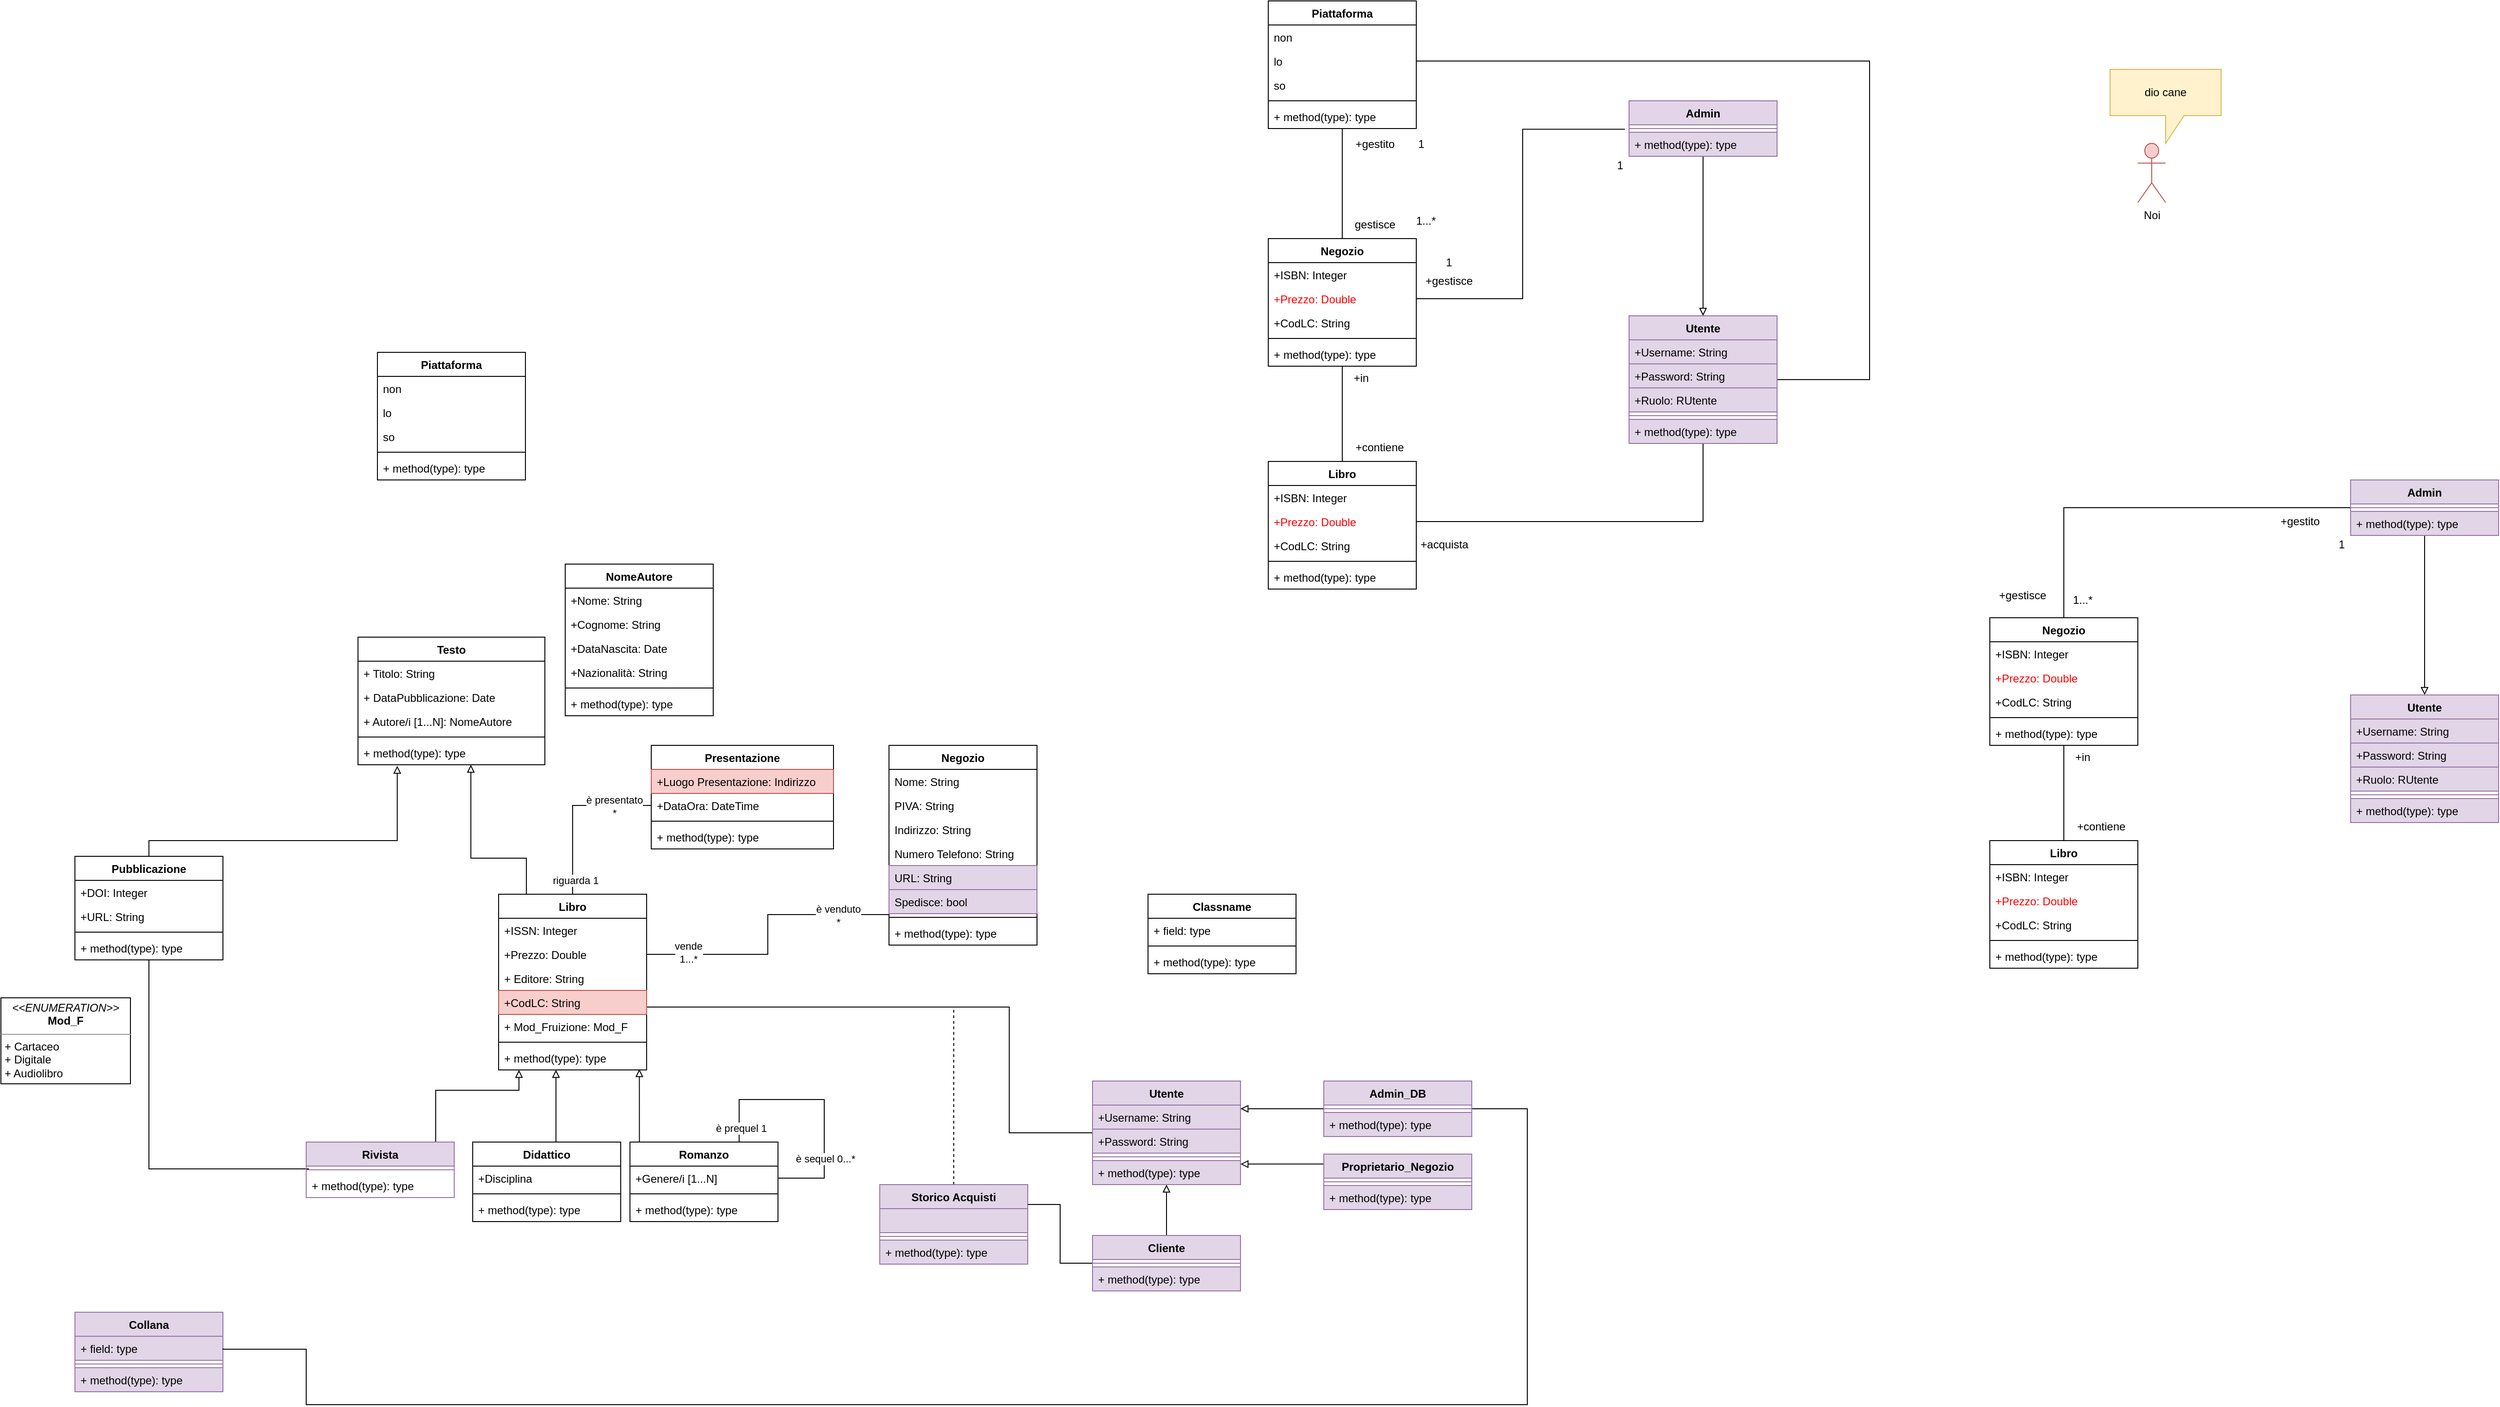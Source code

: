 <mxfile version="20.3.0" type="device"><diagram id="C5RBs43oDa-KdzZeNtuy" name="Page-1"><mxGraphModel dx="491" dy="1992" grid="1" gridSize="10" guides="1" tooltips="1" connect="1" arrows="1" fold="1" page="1" pageScale="1" pageWidth="1169" pageHeight="827" math="0" shadow="0"><root><mxCell id="WIyWlLk6GJQsqaUBKTNV-0"/><mxCell id="WIyWlLk6GJQsqaUBKTNV-1" parent="WIyWlLk6GJQsqaUBKTNV-0"/><mxCell id="GNmW5u2Wgy6N8lQyYWQ4-23" style="edgeStyle=orthogonalEdgeStyle;rounded=0;orthogonalLoop=1;jettySize=auto;html=1;startArrow=block;startFill=0;endArrow=none;endFill=0;" parent="WIyWlLk6GJQsqaUBKTNV-1" source="GNmW5u2Wgy6N8lQyYWQ4-28" target="IbKNKW6FfTXGyC9et3PT-133" edge="1"><mxGeometry relative="1" as="geometry"><mxPoint x="498" y="398.0" as="targetPoint"/><Array as="points"><mxPoint x="650" y="610"/><mxPoint x="560" y="610"/></Array></mxGeometry></mxCell><mxCell id="GNmW5u2Wgy6N8lQyYWQ4-24" style="edgeStyle=orthogonalEdgeStyle;rounded=0;orthogonalLoop=1;jettySize=auto;html=1;endArrow=none;endFill=0;startArrow=block;startFill=0;" parent="WIyWlLk6GJQsqaUBKTNV-1" source="GNmW5u2Wgy6N8lQyYWQ4-0" edge="1"><mxGeometry relative="1" as="geometry"><mxPoint x="658" y="398.0" as="targetPoint"/><Array as="points"><mxPoint x="598" y="359"/><mxPoint x="658" y="359"/></Array></mxGeometry></mxCell><mxCell id="GNmW5u2Wgy6N8lQyYWQ4-0" value="Testo" style="swimlane;fontStyle=1;align=center;verticalAlign=top;childLayout=stackLayout;horizontal=1;startSize=26;horizontalStack=0;resizeParent=1;resizeParentMax=0;resizeLast=0;collapsible=1;marginBottom=0;" parent="WIyWlLk6GJQsqaUBKTNV-1" vertex="1"><mxGeometry x="476" y="120" width="202" height="138" as="geometry"/></mxCell><mxCell id="GNmW5u2Wgy6N8lQyYWQ4-4" value="+ Titolo: String" style="text;strokeColor=none;fillColor=none;align=left;verticalAlign=top;spacingLeft=4;spacingRight=4;overflow=hidden;rotatable=0;points=[[0,0.5],[1,0.5]];portConstraint=eastwest;" parent="GNmW5u2Wgy6N8lQyYWQ4-0" vertex="1"><mxGeometry y="26" width="202" height="26" as="geometry"/></mxCell><mxCell id="GNmW5u2Wgy6N8lQyYWQ4-5" value="+ DataPubblicazione: Date" style="text;strokeColor=none;fillColor=none;align=left;verticalAlign=top;spacingLeft=4;spacingRight=4;overflow=hidden;rotatable=0;points=[[0,0.5],[1,0.5]];portConstraint=eastwest;" parent="GNmW5u2Wgy6N8lQyYWQ4-0" vertex="1"><mxGeometry y="52" width="202" height="26" as="geometry"/></mxCell><mxCell id="GNmW5u2Wgy6N8lQyYWQ4-7" value="+ Autore/i [1...N]: NomeAutore" style="text;strokeColor=none;fillColor=none;align=left;verticalAlign=top;spacingLeft=4;spacingRight=4;overflow=hidden;rotatable=0;points=[[0,0.5],[1,0.5]];portConstraint=eastwest;" parent="GNmW5u2Wgy6N8lQyYWQ4-0" vertex="1"><mxGeometry y="78" width="202" height="26" as="geometry"/></mxCell><mxCell id="GNmW5u2Wgy6N8lQyYWQ4-2" value="" style="line;strokeWidth=1;fillColor=none;align=left;verticalAlign=middle;spacingTop=-1;spacingLeft=3;spacingRight=3;rotatable=0;labelPosition=right;points=[];portConstraint=eastwest;strokeColor=inherit;" parent="GNmW5u2Wgy6N8lQyYWQ4-0" vertex="1"><mxGeometry y="104" width="202" height="8" as="geometry"/></mxCell><mxCell id="GNmW5u2Wgy6N8lQyYWQ4-3" value="+ method(type): type" style="text;strokeColor=none;fillColor=none;align=left;verticalAlign=top;spacingLeft=4;spacingRight=4;overflow=hidden;rotatable=0;points=[[0,0.5],[1,0.5]];portConstraint=eastwest;" parent="GNmW5u2Wgy6N8lQyYWQ4-0" vertex="1"><mxGeometry y="112" width="202" height="26" as="geometry"/></mxCell><mxCell id="GNmW5u2Wgy6N8lQyYWQ4-22" value="&lt;p style=&quot;margin:0px;margin-top:4px;text-align:center;&quot;&gt;&lt;i&gt;&amp;lt;&amp;lt;ENUMERATION&amp;gt;&amp;gt;&lt;/i&gt;&lt;br&gt;&lt;b&gt;Mod_F&lt;/b&gt;&lt;/p&gt;&lt;hr size=&quot;1&quot;&gt;&lt;p style=&quot;margin:0px;margin-left:4px;&quot;&gt;+ Cartaceo&lt;/p&gt;&lt;p style=&quot;margin:0px;margin-left:4px;&quot;&gt;+ Digitale&lt;/p&gt;&lt;p style=&quot;margin:0px;margin-left:4px;&quot;&gt;+ Audiolibro&lt;/p&gt;" style="verticalAlign=top;align=left;overflow=fill;fontSize=12;fontFamily=Helvetica;html=1;" parent="WIyWlLk6GJQsqaUBKTNV-1" vertex="1"><mxGeometry x="90" y="510" width="140" height="93" as="geometry"/></mxCell><mxCell id="GNmW5u2Wgy6N8lQyYWQ4-35" style="edgeStyle=orthogonalEdgeStyle;rounded=0;orthogonalLoop=1;jettySize=auto;html=1;fontColor=#FF0000;startArrow=block;startFill=0;endArrow=none;endFill=0;entryX=0.864;entryY=0;entryDx=0;entryDy=0;entryPerimeter=0;" parent="WIyWlLk6GJQsqaUBKTNV-1" source="GNmW5u2Wgy6N8lQyYWQ4-25" target="GNmW5u2Wgy6N8lQyYWQ4-41" edge="1"><mxGeometry relative="1" as="geometry"><mxPoint x="658" y="598" as="targetPoint"/><Array as="points"><mxPoint x="690" y="666"/></Array></mxGeometry></mxCell><mxCell id="-DGc6v_UdzE8PLedglcd-0" style="edgeStyle=orthogonalEdgeStyle;rounded=0;orthogonalLoop=1;jettySize=auto;html=1;endArrow=none;endFill=0;" parent="WIyWlLk6GJQsqaUBKTNV-1" source="GNmW5u2Wgy6N8lQyYWQ4-25" target="GNmW5u2Wgy6N8lQyYWQ4-72" edge="1"><mxGeometry relative="1" as="geometry"/></mxCell><mxCell id="-DGc6v_UdzE8PLedglcd-12" value="è presentato&lt;br&gt;*" style="edgeLabel;html=1;align=center;verticalAlign=middle;resizable=0;points=[];fontColor=#000000;" parent="-DGc6v_UdzE8PLedglcd-0" vertex="1" connectable="0"><mxGeometry x="0.552" y="-1" relative="1" as="geometry"><mxPoint as="offset"/></mxGeometry></mxCell><mxCell id="-DGc6v_UdzE8PLedglcd-13" value="riguarda 1" style="edgeLabel;html=1;align=center;verticalAlign=middle;resizable=0;points=[];fontColor=#000000;" parent="-DGc6v_UdzE8PLedglcd-0" vertex="1" connectable="0"><mxGeometry x="-0.828" y="-3" relative="1" as="geometry"><mxPoint as="offset"/></mxGeometry></mxCell><mxCell id="IbKNKW6FfTXGyC9et3PT-155" style="edgeStyle=orthogonalEdgeStyle;rounded=0;orthogonalLoop=1;jettySize=auto;html=1;fontSize=12;fontColor=#000000;endArrow=none;endFill=0;" parent="WIyWlLk6GJQsqaUBKTNV-1" source="GNmW5u2Wgy6N8lQyYWQ4-25" target="IbKNKW6FfTXGyC9et3PT-14" edge="1"><mxGeometry relative="1" as="geometry"><Array as="points"><mxPoint x="1180" y="520"/></Array></mxGeometry></mxCell><mxCell id="GNmW5u2Wgy6N8lQyYWQ4-25" value="Libro" style="swimlane;fontStyle=1;align=center;verticalAlign=top;childLayout=stackLayout;horizontal=1;startSize=26;horizontalStack=0;resizeParent=1;resizeParentMax=0;resizeLast=0;collapsible=1;marginBottom=0;" parent="WIyWlLk6GJQsqaUBKTNV-1" vertex="1"><mxGeometry x="628" y="398" width="160" height="190" as="geometry"/></mxCell><mxCell id="GNmW5u2Wgy6N8lQyYWQ4-26" value="+ISSN: Integer" style="text;strokeColor=none;fillColor=none;align=left;verticalAlign=top;spacingLeft=4;spacingRight=4;overflow=hidden;rotatable=0;points=[[0,0.5],[1,0.5]];portConstraint=eastwest;" parent="GNmW5u2Wgy6N8lQyYWQ4-25" vertex="1"><mxGeometry y="26" width="160" height="26" as="geometry"/></mxCell><mxCell id="GNmW5u2Wgy6N8lQyYWQ4-33" value="+Prezzo: Double" style="text;strokeColor=none;fillColor=none;align=left;verticalAlign=top;spacingLeft=4;spacingRight=4;overflow=hidden;rotatable=0;points=[[0,0.5],[1,0.5]];portConstraint=eastwest;fontColor=#000000;" parent="GNmW5u2Wgy6N8lQyYWQ4-25" vertex="1"><mxGeometry y="52" width="160" height="26" as="geometry"/></mxCell><mxCell id="GNmW5u2Wgy6N8lQyYWQ4-8" value="+ Editore: String" style="text;strokeColor=none;fillColor=none;align=left;verticalAlign=top;spacingLeft=4;spacingRight=4;overflow=hidden;rotatable=0;points=[[0,0.5],[1,0.5]];portConstraint=eastwest;" parent="GNmW5u2Wgy6N8lQyYWQ4-25" vertex="1"><mxGeometry y="78" width="160" height="26" as="geometry"/></mxCell><mxCell id="-DGc6v_UdzE8PLedglcd-32" value="+CodLC: String" style="text;strokeColor=#b85450;fillColor=#f8cecc;align=left;verticalAlign=top;spacingLeft=4;spacingRight=4;overflow=hidden;rotatable=0;points=[[0,0.5],[1,0.5]];portConstraint=eastwest;" parent="GNmW5u2Wgy6N8lQyYWQ4-25" vertex="1"><mxGeometry y="104" width="160" height="26" as="geometry"/></mxCell><mxCell id="GNmW5u2Wgy6N8lQyYWQ4-6" value="+ Mod_Fruizione: Mod_F" style="text;strokeColor=none;fillColor=none;align=left;verticalAlign=top;spacingLeft=4;spacingRight=4;overflow=hidden;rotatable=0;points=[[0,0.5],[1,0.5]];portConstraint=eastwest;" parent="GNmW5u2Wgy6N8lQyYWQ4-25" vertex="1"><mxGeometry y="130" width="160" height="26" as="geometry"/></mxCell><mxCell id="GNmW5u2Wgy6N8lQyYWQ4-27" value="" style="line;strokeWidth=1;fillColor=none;align=left;verticalAlign=middle;spacingTop=-1;spacingLeft=3;spacingRight=3;rotatable=0;labelPosition=right;points=[];portConstraint=eastwest;strokeColor=inherit;" parent="GNmW5u2Wgy6N8lQyYWQ4-25" vertex="1"><mxGeometry y="156" width="160" height="8" as="geometry"/></mxCell><mxCell id="GNmW5u2Wgy6N8lQyYWQ4-28" value="+ method(type): type" style="text;strokeColor=none;fillColor=none;align=left;verticalAlign=top;spacingLeft=4;spacingRight=4;overflow=hidden;rotatable=0;points=[[0,0.5],[1,0.5]];portConstraint=eastwest;" parent="GNmW5u2Wgy6N8lQyYWQ4-25" vertex="1"><mxGeometry y="164" width="160" height="26" as="geometry"/></mxCell><mxCell id="IbKNKW6FfTXGyC9et3PT-183" style="edgeStyle=orthogonalEdgeStyle;rounded=0;orthogonalLoop=1;jettySize=auto;html=1;entryX=0.21;entryY=1.044;entryDx=0;entryDy=0;entryPerimeter=0;fontSize=12;fontColor=#000000;startArrow=none;startFill=0;endArrow=block;endFill=0;" parent="WIyWlLk6GJQsqaUBKTNV-1" source="GNmW5u2Wgy6N8lQyYWQ4-29" target="GNmW5u2Wgy6N8lQyYWQ4-3" edge="1"><mxGeometry relative="1" as="geometry"><Array as="points"><mxPoint x="250" y="340"/><mxPoint x="518" y="340"/></Array></mxGeometry></mxCell><mxCell id="IbKNKW6FfTXGyC9et3PT-184" style="edgeStyle=orthogonalEdgeStyle;rounded=0;orthogonalLoop=1;jettySize=auto;html=1;entryX=0.019;entryY=-0.192;entryDx=0;entryDy=0;entryPerimeter=0;fontSize=12;fontColor=#000000;startArrow=none;startFill=0;endArrow=none;endFill=0;" parent="WIyWlLk6GJQsqaUBKTNV-1" source="GNmW5u2Wgy6N8lQyYWQ4-29" target="IbKNKW6FfTXGyC9et3PT-136" edge="1"><mxGeometry relative="1" as="geometry"/></mxCell><mxCell id="GNmW5u2Wgy6N8lQyYWQ4-29" value="Pubblicazione" style="swimlane;fontStyle=1;align=center;verticalAlign=top;childLayout=stackLayout;horizontal=1;startSize=26;horizontalStack=0;resizeParent=1;resizeParentMax=0;resizeLast=0;collapsible=1;marginBottom=0;" parent="WIyWlLk6GJQsqaUBKTNV-1" vertex="1"><mxGeometry x="170" y="357" width="160" height="112" as="geometry"/></mxCell><mxCell id="GNmW5u2Wgy6N8lQyYWQ4-30" value="+DOI: Integer" style="text;strokeColor=none;fillColor=none;align=left;verticalAlign=top;spacingLeft=4;spacingRight=4;overflow=hidden;rotatable=0;points=[[0,0.5],[1,0.5]];portConstraint=eastwest;" parent="GNmW5u2Wgy6N8lQyYWQ4-29" vertex="1"><mxGeometry y="26" width="160" height="26" as="geometry"/></mxCell><mxCell id="GNmW5u2Wgy6N8lQyYWQ4-32" value="+URL: String" style="text;strokeColor=none;fillColor=none;align=left;verticalAlign=top;spacingLeft=4;spacingRight=4;overflow=hidden;rotatable=0;points=[[0,0.5],[1,0.5]];portConstraint=eastwest;" parent="GNmW5u2Wgy6N8lQyYWQ4-29" vertex="1"><mxGeometry y="52" width="160" height="26" as="geometry"/></mxCell><mxCell id="GNmW5u2Wgy6N8lQyYWQ4-31" value="" style="line;strokeWidth=1;fillColor=none;align=left;verticalAlign=middle;spacingTop=-1;spacingLeft=3;spacingRight=3;rotatable=0;labelPosition=right;points=[];portConstraint=eastwest;strokeColor=inherit;" parent="GNmW5u2Wgy6N8lQyYWQ4-29" vertex="1"><mxGeometry y="78" width="160" height="8" as="geometry"/></mxCell><mxCell id="IbKNKW6FfTXGyC9et3PT-154" value="+ method(type): type" style="text;strokeColor=none;fillColor=none;align=left;verticalAlign=top;spacingLeft=4;spacingRight=4;overflow=hidden;rotatable=0;points=[[0,0.5],[1,0.5]];portConstraint=eastwest;fontSize=12;" parent="GNmW5u2Wgy6N8lQyYWQ4-29" vertex="1"><mxGeometry y="86" width="160" height="26" as="geometry"/></mxCell><mxCell id="GNmW5u2Wgy6N8lQyYWQ4-36" style="edgeStyle=orthogonalEdgeStyle;rounded=0;orthogonalLoop=1;jettySize=auto;html=1;fontColor=#FF0000;startArrow=block;startFill=0;endArrow=none;endFill=0;exitX=0.951;exitY=0.967;exitDx=0;exitDy=0;exitPerimeter=0;" parent="WIyWlLk6GJQsqaUBKTNV-1" source="GNmW5u2Wgy6N8lQyYWQ4-28" edge="1"><mxGeometry relative="1" as="geometry"><mxPoint x="770" y="666" as="targetPoint"/><mxPoint x="780" y="540" as="sourcePoint"/><Array as="points"><mxPoint x="780" y="666"/></Array></mxGeometry></mxCell><mxCell id="GNmW5u2Wgy6N8lQyYWQ4-41" value="Didattico" style="swimlane;fontStyle=1;align=center;verticalAlign=top;childLayout=stackLayout;horizontal=1;startSize=26;horizontalStack=0;resizeParent=1;resizeParentMax=0;resizeLast=0;collapsible=1;marginBottom=0;fontColor=#000000;" parent="WIyWlLk6GJQsqaUBKTNV-1" vertex="1"><mxGeometry x="600" y="666" width="160" height="86" as="geometry"/></mxCell><mxCell id="GNmW5u2Wgy6N8lQyYWQ4-42" value="+Disciplina" style="text;strokeColor=none;fillColor=none;align=left;verticalAlign=top;spacingLeft=4;spacingRight=4;overflow=hidden;rotatable=0;points=[[0,0.5],[1,0.5]];portConstraint=eastwest;fontColor=#000000;" parent="GNmW5u2Wgy6N8lQyYWQ4-41" vertex="1"><mxGeometry y="26" width="160" height="26" as="geometry"/></mxCell><mxCell id="GNmW5u2Wgy6N8lQyYWQ4-43" value="" style="line;strokeWidth=1;fillColor=none;align=left;verticalAlign=middle;spacingTop=-1;spacingLeft=3;spacingRight=3;rotatable=0;labelPosition=right;points=[];portConstraint=eastwest;strokeColor=inherit;fontColor=#000000;" parent="GNmW5u2Wgy6N8lQyYWQ4-41" vertex="1"><mxGeometry y="52" width="160" height="8" as="geometry"/></mxCell><mxCell id="GNmW5u2Wgy6N8lQyYWQ4-44" value="+ method(type): type" style="text;strokeColor=none;fillColor=none;align=left;verticalAlign=top;spacingLeft=4;spacingRight=4;overflow=hidden;rotatable=0;points=[[0,0.5],[1,0.5]];portConstraint=eastwest;fontColor=#000000;" parent="GNmW5u2Wgy6N8lQyYWQ4-41" vertex="1"><mxGeometry y="60" width="160" height="26" as="geometry"/></mxCell><mxCell id="GNmW5u2Wgy6N8lQyYWQ4-49" value="Romanzo" style="swimlane;fontStyle=1;align=center;verticalAlign=top;childLayout=stackLayout;horizontal=1;startSize=26;horizontalStack=0;resizeParent=1;resizeParentMax=0;resizeLast=0;collapsible=1;marginBottom=0;fontColor=#000000;" parent="WIyWlLk6GJQsqaUBKTNV-1" vertex="1"><mxGeometry x="770" y="666" width="160" height="86" as="geometry"/></mxCell><mxCell id="GNmW5u2Wgy6N8lQyYWQ4-50" value="+Genere/i [1...N]" style="text;strokeColor=none;fillColor=none;align=left;verticalAlign=top;spacingLeft=4;spacingRight=4;overflow=hidden;rotatable=0;points=[[0,0.5],[1,0.5]];portConstraint=eastwest;fontColor=#000000;" parent="GNmW5u2Wgy6N8lQyYWQ4-49" vertex="1"><mxGeometry y="26" width="160" height="26" as="geometry"/></mxCell><mxCell id="GNmW5u2Wgy6N8lQyYWQ4-51" value="" style="line;strokeWidth=1;fillColor=none;align=left;verticalAlign=middle;spacingTop=-1;spacingLeft=3;spacingRight=3;rotatable=0;labelPosition=right;points=[];portConstraint=eastwest;strokeColor=inherit;fontColor=#000000;" parent="GNmW5u2Wgy6N8lQyYWQ4-49" vertex="1"><mxGeometry y="52" width="160" height="8" as="geometry"/></mxCell><mxCell id="GNmW5u2Wgy6N8lQyYWQ4-52" value="+ method(type): type" style="text;strokeColor=none;fillColor=none;align=left;verticalAlign=top;spacingLeft=4;spacingRight=4;overflow=hidden;rotatable=0;points=[[0,0.5],[1,0.5]];portConstraint=eastwest;fontColor=#000000;" parent="GNmW5u2Wgy6N8lQyYWQ4-49" vertex="1"><mxGeometry y="60" width="160" height="26" as="geometry"/></mxCell><mxCell id="GNmW5u2Wgy6N8lQyYWQ4-53" style="edgeStyle=orthogonalEdgeStyle;rounded=0;orthogonalLoop=1;jettySize=auto;html=1;fontColor=#000000;startArrow=none;startFill=0;endArrow=none;endFill=0;entryX=0.75;entryY=0;entryDx=0;entryDy=0;exitX=1;exitY=0.5;exitDx=0;exitDy=0;" parent="GNmW5u2Wgy6N8lQyYWQ4-49" source="GNmW5u2Wgy6N8lQyYWQ4-50" target="GNmW5u2Wgy6N8lQyYWQ4-49" edge="1"><mxGeometry relative="1" as="geometry"><mxPoint x="118" y="-88" as="targetPoint"/><Array as="points"><mxPoint x="210" y="39"/><mxPoint x="210" y="-46"/><mxPoint x="118" y="-46"/><mxPoint x="118"/></Array></mxGeometry></mxCell><mxCell id="-DGc6v_UdzE8PLedglcd-9" value="è prequel 1" style="edgeLabel;html=1;align=center;verticalAlign=middle;resizable=0;points=[];fontColor=#000000;" parent="GNmW5u2Wgy6N8lQyYWQ4-53" vertex="1" connectable="0"><mxGeometry x="0.945" y="2" relative="1" as="geometry"><mxPoint y="-10" as="offset"/></mxGeometry></mxCell><mxCell id="-DGc6v_UdzE8PLedglcd-10" value="è sequel 0...*" style="edgeLabel;html=1;align=center;verticalAlign=middle;resizable=0;points=[];fontColor=#000000;" parent="GNmW5u2Wgy6N8lQyYWQ4-53" vertex="1" connectable="0"><mxGeometry x="-0.892" relative="1" as="geometry"><mxPoint x="36" y="-21" as="offset"/></mxGeometry></mxCell><mxCell id="GNmW5u2Wgy6N8lQyYWQ4-67" value="Presentazione" style="swimlane;fontStyle=1;align=center;verticalAlign=top;childLayout=stackLayout;horizontal=1;startSize=26;horizontalStack=0;resizeParent=1;resizeParentMax=0;resizeLast=0;collapsible=1;marginBottom=0;fontSize=12;fontColor=#000000;" parent="WIyWlLk6GJQsqaUBKTNV-1" vertex="1"><mxGeometry x="793" y="237" width="197" height="112" as="geometry"/></mxCell><mxCell id="GNmW5u2Wgy6N8lQyYWQ4-68" value="+Luogo Presentazione: Indirizzo" style="text;strokeColor=#b85450;fillColor=#f8cecc;align=left;verticalAlign=top;spacingLeft=4;spacingRight=4;overflow=hidden;rotatable=0;points=[[0,0.5],[1,0.5]];portConstraint=eastwest;fontSize=12;" parent="GNmW5u2Wgy6N8lQyYWQ4-67" vertex="1"><mxGeometry y="26" width="197" height="26" as="geometry"/></mxCell><mxCell id="GNmW5u2Wgy6N8lQyYWQ4-72" value="+DataOra: DateTime" style="text;strokeColor=none;fillColor=none;align=left;verticalAlign=top;spacingLeft=4;spacingRight=4;overflow=hidden;rotatable=0;points=[[0,0.5],[1,0.5]];portConstraint=eastwest;fontSize=12;fontColor=#000000;" parent="GNmW5u2Wgy6N8lQyYWQ4-67" vertex="1"><mxGeometry y="52" width="197" height="26" as="geometry"/></mxCell><mxCell id="GNmW5u2Wgy6N8lQyYWQ4-69" value="" style="line;strokeWidth=1;fillColor=none;align=left;verticalAlign=middle;spacingTop=-1;spacingLeft=3;spacingRight=3;rotatable=0;labelPosition=right;points=[];portConstraint=eastwest;strokeColor=inherit;fontSize=12;fontColor=#000000;" parent="GNmW5u2Wgy6N8lQyYWQ4-67" vertex="1"><mxGeometry y="78" width="197" height="8" as="geometry"/></mxCell><mxCell id="GNmW5u2Wgy6N8lQyYWQ4-70" value="+ method(type): type" style="text;strokeColor=none;fillColor=none;align=left;verticalAlign=top;spacingLeft=4;spacingRight=4;overflow=hidden;rotatable=0;points=[[0,0.5],[1,0.5]];portConstraint=eastwest;fontSize=12;fontColor=#000000;" parent="GNmW5u2Wgy6N8lQyYWQ4-67" vertex="1"><mxGeometry y="86" width="197" height="26" as="geometry"/></mxCell><mxCell id="-DGc6v_UdzE8PLedglcd-1" value="Negozio" style="swimlane;fontStyle=1;align=center;verticalAlign=top;childLayout=stackLayout;horizontal=1;startSize=26;horizontalStack=0;resizeParent=1;resizeParentMax=0;resizeLast=0;collapsible=1;marginBottom=0;fontColor=#000000;" parent="WIyWlLk6GJQsqaUBKTNV-1" vertex="1"><mxGeometry x="1050" y="237" width="160" height="216" as="geometry"/></mxCell><mxCell id="-DGc6v_UdzE8PLedglcd-5" value="Nome: String" style="text;strokeColor=none;fillColor=none;align=left;verticalAlign=top;spacingLeft=4;spacingRight=4;overflow=hidden;rotatable=0;points=[[0,0.5],[1,0.5]];portConstraint=eastwest;fontColor=#000000;" parent="-DGc6v_UdzE8PLedglcd-1" vertex="1"><mxGeometry y="26" width="160" height="26" as="geometry"/></mxCell><mxCell id="-DGc6v_UdzE8PLedglcd-2" value="PIVA: String" style="text;strokeColor=none;fillColor=none;align=left;verticalAlign=top;spacingLeft=4;spacingRight=4;overflow=hidden;rotatable=0;points=[[0,0.5],[1,0.5]];portConstraint=eastwest;fontColor=#000000;" parent="-DGc6v_UdzE8PLedglcd-1" vertex="1"><mxGeometry y="52" width="160" height="26" as="geometry"/></mxCell><mxCell id="-DGc6v_UdzE8PLedglcd-17" value="Indirizzo: String" style="text;strokeColor=none;fillColor=none;align=left;verticalAlign=top;spacingLeft=4;spacingRight=4;overflow=hidden;rotatable=0;points=[[0,0.5],[1,0.5]];portConstraint=eastwest;fontColor=#000000;" parent="-DGc6v_UdzE8PLedglcd-1" vertex="1"><mxGeometry y="78" width="160" height="26" as="geometry"/></mxCell><mxCell id="-DGc6v_UdzE8PLedglcd-6" value="Numero Telefono: String" style="text;strokeColor=none;fillColor=none;align=left;verticalAlign=top;spacingLeft=4;spacingRight=4;overflow=hidden;rotatable=0;points=[[0,0.5],[1,0.5]];portConstraint=eastwest;fontColor=#000000;" parent="-DGc6v_UdzE8PLedglcd-1" vertex="1"><mxGeometry y="104" width="160" height="26" as="geometry"/></mxCell><mxCell id="IbKNKW6FfTXGyC9et3PT-151" value="URL: String" style="text;strokeColor=#9673a6;fillColor=#e1d5e7;align=left;verticalAlign=top;spacingLeft=4;spacingRight=4;overflow=hidden;rotatable=0;points=[[0,0.5],[1,0.5]];portConstraint=eastwest;" parent="-DGc6v_UdzE8PLedglcd-1" vertex="1"><mxGeometry y="130" width="160" height="26" as="geometry"/></mxCell><mxCell id="IbKNKW6FfTXGyC9et3PT-152" value="Spedisce: bool" style="text;strokeColor=#9673a6;fillColor=#e1d5e7;align=left;verticalAlign=top;spacingLeft=4;spacingRight=4;overflow=hidden;rotatable=0;points=[[0,0.5],[1,0.5]];portConstraint=eastwest;" parent="-DGc6v_UdzE8PLedglcd-1" vertex="1"><mxGeometry y="156" width="160" height="26" as="geometry"/></mxCell><mxCell id="-DGc6v_UdzE8PLedglcd-3" value="" style="line;strokeWidth=1;fillColor=none;align=left;verticalAlign=middle;spacingTop=-1;spacingLeft=3;spacingRight=3;rotatable=0;labelPosition=right;points=[];portConstraint=eastwest;fontColor=#000000;" parent="-DGc6v_UdzE8PLedglcd-1" vertex="1"><mxGeometry y="182" width="160" height="8" as="geometry"/></mxCell><mxCell id="-DGc6v_UdzE8PLedglcd-4" value="+ method(type): type" style="text;strokeColor=none;fillColor=none;align=left;verticalAlign=top;spacingLeft=4;spacingRight=4;overflow=hidden;rotatable=0;points=[[0,0.5],[1,0.5]];portConstraint=eastwest;fontColor=#000000;" parent="-DGc6v_UdzE8PLedglcd-1" vertex="1"><mxGeometry y="190" width="160" height="26" as="geometry"/></mxCell><mxCell id="-DGc6v_UdzE8PLedglcd-14" style="edgeStyle=orthogonalEdgeStyle;rounded=0;orthogonalLoop=1;jettySize=auto;html=1;fontColor=#000000;endArrow=none;endFill=0;" parent="WIyWlLk6GJQsqaUBKTNV-1" source="GNmW5u2Wgy6N8lQyYWQ4-33" edge="1"><mxGeometry relative="1" as="geometry"><mxPoint x="1050" y="420" as="targetPoint"/><Array as="points"><mxPoint x="919" y="463"/><mxPoint x="919" y="420"/><mxPoint x="1050" y="420"/></Array></mxGeometry></mxCell><mxCell id="-DGc6v_UdzE8PLedglcd-15" value="è venduto&lt;br&gt;*" style="edgeLabel;html=1;align=center;verticalAlign=middle;resizable=0;points=[];fontColor=#000000;" parent="-DGc6v_UdzE8PLedglcd-14" vertex="1" connectable="0"><mxGeometry x="0.793" y="-1" relative="1" as="geometry"><mxPoint x="-24" as="offset"/></mxGeometry></mxCell><mxCell id="-DGc6v_UdzE8PLedglcd-16" value="vende&lt;br&gt;1...*" style="edgeLabel;html=1;align=center;verticalAlign=middle;resizable=0;points=[];fontColor=#000000;" parent="-DGc6v_UdzE8PLedglcd-14" vertex="1" connectable="0"><mxGeometry x="-0.704" y="2" relative="1" as="geometry"><mxPoint as="offset"/></mxGeometry></mxCell><mxCell id="IbKNKW6FfTXGyC9et3PT-0" value="NomeAutore" style="swimlane;fontStyle=1;align=center;verticalAlign=top;childLayout=stackLayout;horizontal=1;startSize=26;horizontalStack=0;resizeParent=1;resizeParentMax=0;resizeLast=0;collapsible=1;marginBottom=0;fontSize=12;" parent="WIyWlLk6GJQsqaUBKTNV-1" vertex="1"><mxGeometry x="700" y="41" width="160" height="164" as="geometry"><mxRectangle x="690" y="110" width="110" height="30" as="alternateBounds"/></mxGeometry></mxCell><mxCell id="IbKNKW6FfTXGyC9et3PT-1" value="+Nome: String" style="text;align=left;verticalAlign=top;spacingLeft=4;spacingRight=4;overflow=hidden;rotatable=0;points=[[0,0.5],[1,0.5]];portConstraint=eastwest;fontSize=12;" parent="IbKNKW6FfTXGyC9et3PT-0" vertex="1"><mxGeometry y="26" width="160" height="26" as="geometry"/></mxCell><mxCell id="IbKNKW6FfTXGyC9et3PT-5" value="+Cognome: String" style="text;align=left;verticalAlign=top;spacingLeft=4;spacingRight=4;overflow=hidden;rotatable=0;points=[[0,0.5],[1,0.5]];portConstraint=eastwest;fontSize=12;" parent="IbKNKW6FfTXGyC9et3PT-0" vertex="1"><mxGeometry y="52" width="160" height="26" as="geometry"/></mxCell><mxCell id="IbKNKW6FfTXGyC9et3PT-8" value="+DataNascita: Date" style="text;align=left;verticalAlign=top;spacingLeft=4;spacingRight=4;overflow=hidden;rotatable=0;points=[[0,0.5],[1,0.5]];portConstraint=eastwest;fontSize=12;" parent="IbKNKW6FfTXGyC9et3PT-0" vertex="1"><mxGeometry y="78" width="160" height="26" as="geometry"/></mxCell><mxCell id="IbKNKW6FfTXGyC9et3PT-7" value="+Nazionalità: String" style="text;align=left;verticalAlign=top;spacingLeft=4;spacingRight=4;overflow=hidden;rotatable=0;points=[[0,0.5],[1,0.5]];portConstraint=eastwest;fontSize=12;" parent="IbKNKW6FfTXGyC9et3PT-0" vertex="1"><mxGeometry y="104" width="160" height="26" as="geometry"/></mxCell><mxCell id="IbKNKW6FfTXGyC9et3PT-2" value="" style="line;strokeWidth=1;align=left;verticalAlign=middle;spacingTop=-1;spacingLeft=3;spacingRight=3;rotatable=0;labelPosition=right;points=[];portConstraint=eastwest;fontSize=12;" parent="IbKNKW6FfTXGyC9et3PT-0" vertex="1"><mxGeometry y="130" width="160" height="8" as="geometry"/></mxCell><mxCell id="IbKNKW6FfTXGyC9et3PT-3" value="+ method(type): type" style="text;align=left;verticalAlign=top;spacingLeft=4;spacingRight=4;overflow=hidden;rotatable=0;points=[[0,0.5],[1,0.5]];portConstraint=eastwest;fontSize=12;" parent="IbKNKW6FfTXGyC9et3PT-0" vertex="1"><mxGeometry y="138" width="160" height="26" as="geometry"/></mxCell><mxCell id="IbKNKW6FfTXGyC9et3PT-175" style="edgeStyle=orthogonalEdgeStyle;rounded=0;orthogonalLoop=1;jettySize=auto;html=1;entryX=0.5;entryY=0;entryDx=0;entryDy=0;fontSize=12;fontColor=#000000;startArrow=block;startFill=0;endArrow=none;endFill=0;" parent="WIyWlLk6GJQsqaUBKTNV-1" source="IbKNKW6FfTXGyC9et3PT-14" target="IbKNKW6FfTXGyC9et3PT-168" edge="1"><mxGeometry relative="1" as="geometry"/></mxCell><mxCell id="IbKNKW6FfTXGyC9et3PT-14" value="Utente" style="swimlane;fontStyle=1;align=center;verticalAlign=top;childLayout=stackLayout;horizontal=1;startSize=26;horizontalStack=0;resizeParent=1;resizeParentMax=0;resizeLast=0;collapsible=1;marginBottom=0;fontSize=12;fillColor=#e1d5e7;strokeColor=#9673a6;" parent="WIyWlLk6GJQsqaUBKTNV-1" vertex="1"><mxGeometry x="1270" y="600" width="160" height="112" as="geometry"/></mxCell><mxCell id="IbKNKW6FfTXGyC9et3PT-15" value="+Username: String" style="text;strokeColor=#9673a6;fillColor=#e1d5e7;align=left;verticalAlign=top;spacingLeft=4;spacingRight=4;overflow=hidden;rotatable=0;points=[[0,0.5],[1,0.5]];portConstraint=eastwest;fontSize=12;" parent="IbKNKW6FfTXGyC9et3PT-14" vertex="1"><mxGeometry y="26" width="160" height="26" as="geometry"/></mxCell><mxCell id="IbKNKW6FfTXGyC9et3PT-18" value="+Password: String" style="text;strokeColor=#9673a6;fillColor=#e1d5e7;align=left;verticalAlign=top;spacingLeft=4;spacingRight=4;overflow=hidden;rotatable=0;points=[[0,0.5],[1,0.5]];portConstraint=eastwest;fontSize=12;" parent="IbKNKW6FfTXGyC9et3PT-14" vertex="1"><mxGeometry y="52" width="160" height="26" as="geometry"/></mxCell><mxCell id="IbKNKW6FfTXGyC9et3PT-16" value="" style="line;strokeWidth=1;fillColor=#e1d5e7;align=left;verticalAlign=middle;spacingTop=-1;spacingLeft=3;spacingRight=3;rotatable=0;labelPosition=right;points=[];portConstraint=eastwest;strokeColor=#9673a6;fontSize=12;" parent="IbKNKW6FfTXGyC9et3PT-14" vertex="1"><mxGeometry y="78" width="160" height="8" as="geometry"/></mxCell><mxCell id="IbKNKW6FfTXGyC9et3PT-17" value="+ method(type): type" style="text;strokeColor=#9673a6;fillColor=#e1d5e7;align=left;verticalAlign=top;spacingLeft=4;spacingRight=4;overflow=hidden;rotatable=0;points=[[0,0.5],[1,0.5]];portConstraint=eastwest;fontSize=12;" parent="IbKNKW6FfTXGyC9et3PT-14" vertex="1"><mxGeometry y="86" width="160" height="26" as="geometry"/></mxCell><mxCell id="IbKNKW6FfTXGyC9et3PT-28" value="Libro" style="swimlane;fontStyle=1;align=center;verticalAlign=top;childLayout=stackLayout;horizontal=1;startSize=26;horizontalStack=0;resizeParent=1;resizeParentMax=0;resizeLast=0;collapsible=1;marginBottom=0;" parent="WIyWlLk6GJQsqaUBKTNV-1" vertex="1"><mxGeometry x="2240" y="340" width="160" height="138" as="geometry"/></mxCell><mxCell id="IbKNKW6FfTXGyC9et3PT-29" value="+ISBN: Integer" style="text;strokeColor=none;fillColor=none;align=left;verticalAlign=top;spacingLeft=4;spacingRight=4;overflow=hidden;rotatable=0;points=[[0,0.5],[1,0.5]];portConstraint=eastwest;" parent="IbKNKW6FfTXGyC9et3PT-28" vertex="1"><mxGeometry y="26" width="160" height="26" as="geometry"/></mxCell><mxCell id="IbKNKW6FfTXGyC9et3PT-30" value="+Prezzo: Double" style="text;strokeColor=none;fillColor=none;align=left;verticalAlign=top;spacingLeft=4;spacingRight=4;overflow=hidden;rotatable=0;points=[[0,0.5],[1,0.5]];portConstraint=eastwest;fontColor=#FF0000;" parent="IbKNKW6FfTXGyC9et3PT-28" vertex="1"><mxGeometry y="52" width="160" height="26" as="geometry"/></mxCell><mxCell id="IbKNKW6FfTXGyC9et3PT-31" value="+CodLC: String" style="text;strokeColor=none;fillColor=none;align=left;verticalAlign=top;spacingLeft=4;spacingRight=4;overflow=hidden;rotatable=0;points=[[0,0.5],[1,0.5]];portConstraint=eastwest;" parent="IbKNKW6FfTXGyC9et3PT-28" vertex="1"><mxGeometry y="78" width="160" height="26" as="geometry"/></mxCell><mxCell id="IbKNKW6FfTXGyC9et3PT-32" value="" style="line;strokeWidth=1;fillColor=none;align=left;verticalAlign=middle;spacingTop=-1;spacingLeft=3;spacingRight=3;rotatable=0;labelPosition=right;points=[];portConstraint=eastwest;strokeColor=inherit;" parent="IbKNKW6FfTXGyC9et3PT-28" vertex="1"><mxGeometry y="104" width="160" height="8" as="geometry"/></mxCell><mxCell id="IbKNKW6FfTXGyC9et3PT-33" value="+ method(type): type" style="text;strokeColor=none;fillColor=none;align=left;verticalAlign=top;spacingLeft=4;spacingRight=4;overflow=hidden;rotatable=0;points=[[0,0.5],[1,0.5]];portConstraint=eastwest;" parent="IbKNKW6FfTXGyC9et3PT-28" vertex="1"><mxGeometry y="112" width="160" height="26" as="geometry"/></mxCell><mxCell id="IbKNKW6FfTXGyC9et3PT-60" style="edgeStyle=orthogonalEdgeStyle;rounded=0;orthogonalLoop=1;jettySize=auto;html=1;entryX=0.5;entryY=0;entryDx=0;entryDy=0;fontSize=12;endArrow=none;endFill=0;" parent="WIyWlLk6GJQsqaUBKTNV-1" source="IbKNKW6FfTXGyC9et3PT-34" target="IbKNKW6FfTXGyC9et3PT-28" edge="1"><mxGeometry relative="1" as="geometry"/></mxCell><mxCell id="IbKNKW6FfTXGyC9et3PT-34" value="Negozio" style="swimlane;fontStyle=1;align=center;verticalAlign=top;childLayout=stackLayout;horizontal=1;startSize=26;horizontalStack=0;resizeParent=1;resizeParentMax=0;resizeLast=0;collapsible=1;marginBottom=0;" parent="WIyWlLk6GJQsqaUBKTNV-1" vertex="1"><mxGeometry x="2240" y="99" width="160" height="138" as="geometry"/></mxCell><mxCell id="IbKNKW6FfTXGyC9et3PT-35" value="+ISBN: Integer" style="text;strokeColor=none;fillColor=none;align=left;verticalAlign=top;spacingLeft=4;spacingRight=4;overflow=hidden;rotatable=0;points=[[0,0.5],[1,0.5]];portConstraint=eastwest;" parent="IbKNKW6FfTXGyC9et3PT-34" vertex="1"><mxGeometry y="26" width="160" height="26" as="geometry"/></mxCell><mxCell id="IbKNKW6FfTXGyC9et3PT-36" value="+Prezzo: Double" style="text;strokeColor=none;fillColor=none;align=left;verticalAlign=top;spacingLeft=4;spacingRight=4;overflow=hidden;rotatable=0;points=[[0,0.5],[1,0.5]];portConstraint=eastwest;fontColor=#FF0000;" parent="IbKNKW6FfTXGyC9et3PT-34" vertex="1"><mxGeometry y="52" width="160" height="26" as="geometry"/></mxCell><mxCell id="IbKNKW6FfTXGyC9et3PT-37" value="+CodLC: String" style="text;strokeColor=none;fillColor=none;align=left;verticalAlign=top;spacingLeft=4;spacingRight=4;overflow=hidden;rotatable=0;points=[[0,0.5],[1,0.5]];portConstraint=eastwest;" parent="IbKNKW6FfTXGyC9et3PT-34" vertex="1"><mxGeometry y="78" width="160" height="26" as="geometry"/></mxCell><mxCell id="IbKNKW6FfTXGyC9et3PT-38" value="" style="line;strokeWidth=1;fillColor=none;align=left;verticalAlign=middle;spacingTop=-1;spacingLeft=3;spacingRight=3;rotatable=0;labelPosition=right;points=[];portConstraint=eastwest;strokeColor=inherit;" parent="IbKNKW6FfTXGyC9et3PT-34" vertex="1"><mxGeometry y="104" width="160" height="8" as="geometry"/></mxCell><mxCell id="IbKNKW6FfTXGyC9et3PT-39" value="+ method(type): type" style="text;strokeColor=none;fillColor=none;align=left;verticalAlign=top;spacingLeft=4;spacingRight=4;overflow=hidden;rotatable=0;points=[[0,0.5],[1,0.5]];portConstraint=eastwest;" parent="IbKNKW6FfTXGyC9et3PT-34" vertex="1"><mxGeometry y="112" width="160" height="26" as="geometry"/></mxCell><mxCell id="IbKNKW6FfTXGyC9et3PT-40" value="Utente" style="swimlane;fontStyle=1;align=center;verticalAlign=top;childLayout=stackLayout;horizontal=1;startSize=26;horizontalStack=0;resizeParent=1;resizeParentMax=0;resizeLast=0;collapsible=1;marginBottom=0;fontSize=12;fillColor=#e1d5e7;strokeColor=#9673a6;" parent="WIyWlLk6GJQsqaUBKTNV-1" vertex="1"><mxGeometry x="2630" y="182.5" width="160" height="138" as="geometry"/></mxCell><mxCell id="IbKNKW6FfTXGyC9et3PT-41" value="+Username: String" style="text;strokeColor=#9673a6;fillColor=#e1d5e7;align=left;verticalAlign=top;spacingLeft=4;spacingRight=4;overflow=hidden;rotatable=0;points=[[0,0.5],[1,0.5]];portConstraint=eastwest;fontSize=12;" parent="IbKNKW6FfTXGyC9et3PT-40" vertex="1"><mxGeometry y="26" width="160" height="26" as="geometry"/></mxCell><mxCell id="IbKNKW6FfTXGyC9et3PT-42" value="+Password: String" style="text;strokeColor=#9673a6;fillColor=#e1d5e7;align=left;verticalAlign=top;spacingLeft=4;spacingRight=4;overflow=hidden;rotatable=0;points=[[0,0.5],[1,0.5]];portConstraint=eastwest;fontSize=12;" parent="IbKNKW6FfTXGyC9et3PT-40" vertex="1"><mxGeometry y="52" width="160" height="26" as="geometry"/></mxCell><mxCell id="IbKNKW6FfTXGyC9et3PT-43" value="+Ruolo: RUtente" style="text;strokeColor=#9673a6;fillColor=#e1d5e7;align=left;verticalAlign=top;spacingLeft=4;spacingRight=4;overflow=hidden;rotatable=0;points=[[0,0.5],[1,0.5]];portConstraint=eastwest;fontSize=12;" parent="IbKNKW6FfTXGyC9et3PT-40" vertex="1"><mxGeometry y="78" width="160" height="26" as="geometry"/></mxCell><mxCell id="IbKNKW6FfTXGyC9et3PT-44" value="" style="line;strokeWidth=1;fillColor=#e1d5e7;align=left;verticalAlign=middle;spacingTop=-1;spacingLeft=3;spacingRight=3;rotatable=0;labelPosition=right;points=[];portConstraint=eastwest;strokeColor=#9673a6;fontSize=12;" parent="IbKNKW6FfTXGyC9et3PT-40" vertex="1"><mxGeometry y="104" width="160" height="8" as="geometry"/></mxCell><mxCell id="IbKNKW6FfTXGyC9et3PT-45" value="+ method(type): type" style="text;strokeColor=#9673a6;fillColor=#e1d5e7;align=left;verticalAlign=top;spacingLeft=4;spacingRight=4;overflow=hidden;rotatable=0;points=[[0,0.5],[1,0.5]];portConstraint=eastwest;fontSize=12;" parent="IbKNKW6FfTXGyC9et3PT-40" vertex="1"><mxGeometry y="112" width="160" height="26" as="geometry"/></mxCell><mxCell id="IbKNKW6FfTXGyC9et3PT-54" style="edgeStyle=orthogonalEdgeStyle;rounded=0;orthogonalLoop=1;jettySize=auto;html=1;entryX=0.5;entryY=0;entryDx=0;entryDy=0;fontSize=12;endArrow=block;endFill=0;" parent="WIyWlLk6GJQsqaUBKTNV-1" source="IbKNKW6FfTXGyC9et3PT-46" target="IbKNKW6FfTXGyC9et3PT-40" edge="1"><mxGeometry relative="1" as="geometry"/></mxCell><mxCell id="IbKNKW6FfTXGyC9et3PT-55" style="edgeStyle=orthogonalEdgeStyle;rounded=0;orthogonalLoop=1;jettySize=auto;html=1;fontSize=12;endArrow=none;endFill=0;" parent="WIyWlLk6GJQsqaUBKTNV-1" source="IbKNKW6FfTXGyC9et3PT-46" target="IbKNKW6FfTXGyC9et3PT-34" edge="1"><mxGeometry relative="1" as="geometry"/></mxCell><mxCell id="IbKNKW6FfTXGyC9et3PT-46" value="Admin" style="swimlane;fontStyle=1;align=center;verticalAlign=top;childLayout=stackLayout;horizontal=1;startSize=26;horizontalStack=0;resizeParent=1;resizeParentMax=0;resizeLast=0;collapsible=1;marginBottom=0;fontSize=12;fillColor=#e1d5e7;strokeColor=#9673a6;" parent="WIyWlLk6GJQsqaUBKTNV-1" vertex="1"><mxGeometry x="2630" y="-50" width="160" height="60" as="geometry"/></mxCell><mxCell id="IbKNKW6FfTXGyC9et3PT-50" value="" style="line;strokeWidth=1;fillColor=#e1d5e7;align=left;verticalAlign=middle;spacingTop=-1;spacingLeft=3;spacingRight=3;rotatable=0;labelPosition=right;points=[];portConstraint=eastwest;strokeColor=#9673a6;fontSize=12;" parent="IbKNKW6FfTXGyC9et3PT-46" vertex="1"><mxGeometry y="26" width="160" height="8" as="geometry"/></mxCell><mxCell id="IbKNKW6FfTXGyC9et3PT-51" value="+ method(type): type" style="text;strokeColor=#9673a6;fillColor=#e1d5e7;align=left;verticalAlign=top;spacingLeft=4;spacingRight=4;overflow=hidden;rotatable=0;points=[[0,0.5],[1,0.5]];portConstraint=eastwest;fontSize=12;" parent="IbKNKW6FfTXGyC9et3PT-46" vertex="1"><mxGeometry y="34" width="160" height="26" as="geometry"/></mxCell><mxCell id="IbKNKW6FfTXGyC9et3PT-56" value="+gestisce" style="text;html=1;align=center;verticalAlign=middle;resizable=0;points=[];autosize=1;strokeColor=none;fillColor=none;fontSize=12;" parent="WIyWlLk6GJQsqaUBKTNV-1" vertex="1"><mxGeometry x="2240" y="60" width="70" height="30" as="geometry"/></mxCell><mxCell id="IbKNKW6FfTXGyC9et3PT-57" value="+gestito" style="text;html=1;align=center;verticalAlign=middle;resizable=0;points=[];autosize=1;strokeColor=none;fillColor=none;fontSize=12;" parent="WIyWlLk6GJQsqaUBKTNV-1" vertex="1"><mxGeometry x="2540" y="-20" width="70" height="30" as="geometry"/></mxCell><mxCell id="IbKNKW6FfTXGyC9et3PT-58" value="1" style="text;html=1;align=center;verticalAlign=middle;resizable=0;points=[];autosize=1;strokeColor=none;fillColor=none;fontSize=12;" parent="WIyWlLk6GJQsqaUBKTNV-1" vertex="1"><mxGeometry x="2605" y="5" width="30" height="30" as="geometry"/></mxCell><mxCell id="IbKNKW6FfTXGyC9et3PT-59" value="1...*" style="text;html=1;align=center;verticalAlign=middle;resizable=0;points=[];autosize=1;strokeColor=none;fillColor=none;fontSize=12;" parent="WIyWlLk6GJQsqaUBKTNV-1" vertex="1"><mxGeometry x="2320" y="65" width="40" height="30" as="geometry"/></mxCell><mxCell id="IbKNKW6FfTXGyC9et3PT-61" value="+contiene" style="text;html=1;align=center;verticalAlign=middle;resizable=0;points=[];autosize=1;strokeColor=none;fillColor=none;fontSize=12;" parent="WIyWlLk6GJQsqaUBKTNV-1" vertex="1"><mxGeometry x="2320" y="310" width="80" height="30" as="geometry"/></mxCell><mxCell id="IbKNKW6FfTXGyC9et3PT-62" value="+in" style="text;html=1;align=center;verticalAlign=middle;resizable=0;points=[];autosize=1;strokeColor=none;fillColor=none;fontSize=12;" parent="WIyWlLk6GJQsqaUBKTNV-1" vertex="1"><mxGeometry x="2320" y="235" width="40" height="30" as="geometry"/></mxCell><mxCell id="IbKNKW6FfTXGyC9et3PT-63" value="Libro" style="swimlane;fontStyle=1;align=center;verticalAlign=top;childLayout=stackLayout;horizontal=1;startSize=26;horizontalStack=0;resizeParent=1;resizeParentMax=0;resizeLast=0;collapsible=1;marginBottom=0;" parent="WIyWlLk6GJQsqaUBKTNV-1" vertex="1"><mxGeometry x="1460" y="-70" width="160" height="138" as="geometry"/></mxCell><mxCell id="IbKNKW6FfTXGyC9et3PT-64" value="+ISBN: Integer" style="text;strokeColor=none;fillColor=none;align=left;verticalAlign=top;spacingLeft=4;spacingRight=4;overflow=hidden;rotatable=0;points=[[0,0.5],[1,0.5]];portConstraint=eastwest;" parent="IbKNKW6FfTXGyC9et3PT-63" vertex="1"><mxGeometry y="26" width="160" height="26" as="geometry"/></mxCell><mxCell id="IbKNKW6FfTXGyC9et3PT-65" value="+Prezzo: Double" style="text;strokeColor=none;fillColor=none;align=left;verticalAlign=top;spacingLeft=4;spacingRight=4;overflow=hidden;rotatable=0;points=[[0,0.5],[1,0.5]];portConstraint=eastwest;fontColor=#FF0000;" parent="IbKNKW6FfTXGyC9et3PT-63" vertex="1"><mxGeometry y="52" width="160" height="26" as="geometry"/></mxCell><mxCell id="IbKNKW6FfTXGyC9et3PT-66" value="+CodLC: String" style="text;strokeColor=none;fillColor=none;align=left;verticalAlign=top;spacingLeft=4;spacingRight=4;overflow=hidden;rotatable=0;points=[[0,0.5],[1,0.5]];portConstraint=eastwest;" parent="IbKNKW6FfTXGyC9et3PT-63" vertex="1"><mxGeometry y="78" width="160" height="26" as="geometry"/></mxCell><mxCell id="IbKNKW6FfTXGyC9et3PT-67" value="" style="line;strokeWidth=1;fillColor=none;align=left;verticalAlign=middle;spacingTop=-1;spacingLeft=3;spacingRight=3;rotatable=0;labelPosition=right;points=[];portConstraint=eastwest;strokeColor=inherit;" parent="IbKNKW6FfTXGyC9et3PT-63" vertex="1"><mxGeometry y="104" width="160" height="8" as="geometry"/></mxCell><mxCell id="IbKNKW6FfTXGyC9et3PT-68" value="+ method(type): type" style="text;strokeColor=none;fillColor=none;align=left;verticalAlign=top;spacingLeft=4;spacingRight=4;overflow=hidden;rotatable=0;points=[[0,0.5],[1,0.5]];portConstraint=eastwest;" parent="IbKNKW6FfTXGyC9et3PT-63" vertex="1"><mxGeometry y="112" width="160" height="26" as="geometry"/></mxCell><mxCell id="IbKNKW6FfTXGyC9et3PT-69" style="edgeStyle=orthogonalEdgeStyle;rounded=0;orthogonalLoop=1;jettySize=auto;html=1;entryX=0.5;entryY=0;entryDx=0;entryDy=0;fontSize=12;endArrow=none;endFill=0;" parent="WIyWlLk6GJQsqaUBKTNV-1" source="IbKNKW6FfTXGyC9et3PT-70" target="IbKNKW6FfTXGyC9et3PT-63" edge="1"><mxGeometry relative="1" as="geometry"/></mxCell><mxCell id="IbKNKW6FfTXGyC9et3PT-70" value="Negozio" style="swimlane;fontStyle=1;align=center;verticalAlign=top;childLayout=stackLayout;horizontal=1;startSize=26;horizontalStack=0;resizeParent=1;resizeParentMax=0;resizeLast=0;collapsible=1;marginBottom=0;" parent="WIyWlLk6GJQsqaUBKTNV-1" vertex="1"><mxGeometry x="1460" y="-311" width="160" height="138" as="geometry"/></mxCell><mxCell id="IbKNKW6FfTXGyC9et3PT-71" value="+ISBN: Integer" style="text;strokeColor=none;fillColor=none;align=left;verticalAlign=top;spacingLeft=4;spacingRight=4;overflow=hidden;rotatable=0;points=[[0,0.5],[1,0.5]];portConstraint=eastwest;" parent="IbKNKW6FfTXGyC9et3PT-70" vertex="1"><mxGeometry y="26" width="160" height="26" as="geometry"/></mxCell><mxCell id="IbKNKW6FfTXGyC9et3PT-72" value="+Prezzo: Double" style="text;strokeColor=none;fillColor=none;align=left;verticalAlign=top;spacingLeft=4;spacingRight=4;overflow=hidden;rotatable=0;points=[[0,0.5],[1,0.5]];portConstraint=eastwest;fontColor=#FF0000;" parent="IbKNKW6FfTXGyC9et3PT-70" vertex="1"><mxGeometry y="52" width="160" height="26" as="geometry"/></mxCell><mxCell id="IbKNKW6FfTXGyC9et3PT-73" value="+CodLC: String" style="text;strokeColor=none;fillColor=none;align=left;verticalAlign=top;spacingLeft=4;spacingRight=4;overflow=hidden;rotatable=0;points=[[0,0.5],[1,0.5]];portConstraint=eastwest;" parent="IbKNKW6FfTXGyC9et3PT-70" vertex="1"><mxGeometry y="78" width="160" height="26" as="geometry"/></mxCell><mxCell id="IbKNKW6FfTXGyC9et3PT-74" value="" style="line;strokeWidth=1;fillColor=none;align=left;verticalAlign=middle;spacingTop=-1;spacingLeft=3;spacingRight=3;rotatable=0;labelPosition=right;points=[];portConstraint=eastwest;strokeColor=inherit;" parent="IbKNKW6FfTXGyC9et3PT-70" vertex="1"><mxGeometry y="104" width="160" height="8" as="geometry"/></mxCell><mxCell id="IbKNKW6FfTXGyC9et3PT-75" value="+ method(type): type" style="text;strokeColor=none;fillColor=none;align=left;verticalAlign=top;spacingLeft=4;spacingRight=4;overflow=hidden;rotatable=0;points=[[0,0.5],[1,0.5]];portConstraint=eastwest;" parent="IbKNKW6FfTXGyC9et3PT-70" vertex="1"><mxGeometry y="112" width="160" height="26" as="geometry"/></mxCell><mxCell id="IbKNKW6FfTXGyC9et3PT-105" style="edgeStyle=orthogonalEdgeStyle;rounded=0;orthogonalLoop=1;jettySize=auto;html=1;entryX=1;entryY=0.5;entryDx=0;entryDy=0;fontSize=12;endArrow=none;endFill=0;" parent="WIyWlLk6GJQsqaUBKTNV-1" source="IbKNKW6FfTXGyC9et3PT-76" target="IbKNKW6FfTXGyC9et3PT-65" edge="1"><mxGeometry relative="1" as="geometry"/></mxCell><mxCell id="IbKNKW6FfTXGyC9et3PT-111" style="edgeStyle=orthogonalEdgeStyle;rounded=0;orthogonalLoop=1;jettySize=auto;html=1;entryX=1;entryY=0.5;entryDx=0;entryDy=0;fontSize=12;endArrow=none;endFill=0;" parent="WIyWlLk6GJQsqaUBKTNV-1" source="IbKNKW6FfTXGyC9et3PT-76" target="IbKNKW6FfTXGyC9et3PT-97" edge="1"><mxGeometry relative="1" as="geometry"><Array as="points"><mxPoint x="2110" y="-159"/><mxPoint x="2110" y="-503"/></Array></mxGeometry></mxCell><mxCell id="IbKNKW6FfTXGyC9et3PT-76" value="Utente" style="swimlane;fontStyle=1;align=center;verticalAlign=top;childLayout=stackLayout;horizontal=1;startSize=26;horizontalStack=0;resizeParent=1;resizeParentMax=0;resizeLast=0;collapsible=1;marginBottom=0;fontSize=12;fillColor=#e1d5e7;strokeColor=#9673a6;" parent="WIyWlLk6GJQsqaUBKTNV-1" vertex="1"><mxGeometry x="1850" y="-227.5" width="160" height="138" as="geometry"/></mxCell><mxCell id="IbKNKW6FfTXGyC9et3PT-77" value="+Username: String" style="text;strokeColor=#9673a6;fillColor=#e1d5e7;align=left;verticalAlign=top;spacingLeft=4;spacingRight=4;overflow=hidden;rotatable=0;points=[[0,0.5],[1,0.5]];portConstraint=eastwest;fontSize=12;" parent="IbKNKW6FfTXGyC9et3PT-76" vertex="1"><mxGeometry y="26" width="160" height="26" as="geometry"/></mxCell><mxCell id="IbKNKW6FfTXGyC9et3PT-78" value="+Password: String" style="text;strokeColor=#9673a6;fillColor=#e1d5e7;align=left;verticalAlign=top;spacingLeft=4;spacingRight=4;overflow=hidden;rotatable=0;points=[[0,0.5],[1,0.5]];portConstraint=eastwest;fontSize=12;" parent="IbKNKW6FfTXGyC9et3PT-76" vertex="1"><mxGeometry y="52" width="160" height="26" as="geometry"/></mxCell><mxCell id="IbKNKW6FfTXGyC9et3PT-79" value="+Ruolo: RUtente" style="text;strokeColor=#9673a6;fillColor=#e1d5e7;align=left;verticalAlign=top;spacingLeft=4;spacingRight=4;overflow=hidden;rotatable=0;points=[[0,0.5],[1,0.5]];portConstraint=eastwest;fontSize=12;" parent="IbKNKW6FfTXGyC9et3PT-76" vertex="1"><mxGeometry y="78" width="160" height="26" as="geometry"/></mxCell><mxCell id="IbKNKW6FfTXGyC9et3PT-80" value="" style="line;strokeWidth=1;fillColor=#e1d5e7;align=left;verticalAlign=middle;spacingTop=-1;spacingLeft=3;spacingRight=3;rotatable=0;labelPosition=right;points=[];portConstraint=eastwest;strokeColor=#9673a6;fontSize=12;" parent="IbKNKW6FfTXGyC9et3PT-76" vertex="1"><mxGeometry y="104" width="160" height="8" as="geometry"/></mxCell><mxCell id="IbKNKW6FfTXGyC9et3PT-81" value="+ method(type): type" style="text;strokeColor=#9673a6;fillColor=#e1d5e7;align=left;verticalAlign=top;spacingLeft=4;spacingRight=4;overflow=hidden;rotatable=0;points=[[0,0.5],[1,0.5]];portConstraint=eastwest;fontSize=12;" parent="IbKNKW6FfTXGyC9et3PT-76" vertex="1"><mxGeometry y="112" width="160" height="26" as="geometry"/></mxCell><mxCell id="IbKNKW6FfTXGyC9et3PT-82" style="edgeStyle=orthogonalEdgeStyle;rounded=0;orthogonalLoop=1;jettySize=auto;html=1;entryX=0.5;entryY=0;entryDx=0;entryDy=0;fontSize=12;endArrow=block;endFill=0;" parent="WIyWlLk6GJQsqaUBKTNV-1" source="IbKNKW6FfTXGyC9et3PT-84" target="IbKNKW6FfTXGyC9et3PT-76" edge="1"><mxGeometry relative="1" as="geometry"/></mxCell><mxCell id="IbKNKW6FfTXGyC9et3PT-100" style="edgeStyle=orthogonalEdgeStyle;rounded=0;orthogonalLoop=1;jettySize=auto;html=1;entryX=1;entryY=0.5;entryDx=0;entryDy=0;fontSize=12;endArrow=none;endFill=0;exitX=-0.028;exitY=-0.127;exitDx=0;exitDy=0;exitPerimeter=0;" parent="WIyWlLk6GJQsqaUBKTNV-1" source="IbKNKW6FfTXGyC9et3PT-86" target="IbKNKW6FfTXGyC9et3PT-72" edge="1"><mxGeometry relative="1" as="geometry"/></mxCell><mxCell id="IbKNKW6FfTXGyC9et3PT-84" value="Admin" style="swimlane;fontStyle=1;align=center;verticalAlign=top;childLayout=stackLayout;horizontal=1;startSize=26;horizontalStack=0;resizeParent=1;resizeParentMax=0;resizeLast=0;collapsible=1;marginBottom=0;fontSize=12;fillColor=#e1d5e7;strokeColor=#9673a6;" parent="WIyWlLk6GJQsqaUBKTNV-1" vertex="1"><mxGeometry x="1850" y="-460" width="160" height="60" as="geometry"/></mxCell><mxCell id="IbKNKW6FfTXGyC9et3PT-85" value="" style="line;strokeWidth=1;fillColor=#e1d5e7;align=left;verticalAlign=middle;spacingTop=-1;spacingLeft=3;spacingRight=3;rotatable=0;labelPosition=right;points=[];portConstraint=eastwest;strokeColor=#9673a6;fontSize=12;" parent="IbKNKW6FfTXGyC9et3PT-84" vertex="1"><mxGeometry y="26" width="160" height="8" as="geometry"/></mxCell><mxCell id="IbKNKW6FfTXGyC9et3PT-86" value="+ method(type): type" style="text;strokeColor=#9673a6;fillColor=#e1d5e7;align=left;verticalAlign=top;spacingLeft=4;spacingRight=4;overflow=hidden;rotatable=0;points=[[0,0.5],[1,0.5]];portConstraint=eastwest;fontSize=12;" parent="IbKNKW6FfTXGyC9et3PT-84" vertex="1"><mxGeometry y="34" width="160" height="26" as="geometry"/></mxCell><mxCell id="IbKNKW6FfTXGyC9et3PT-87" value="+gestisce" style="text;html=1;align=center;verticalAlign=middle;resizable=0;points=[];autosize=1;strokeColor=none;fillColor=none;fontSize=12;" parent="WIyWlLk6GJQsqaUBKTNV-1" vertex="1"><mxGeometry x="1620" y="-280" width="70" height="30" as="geometry"/></mxCell><mxCell id="IbKNKW6FfTXGyC9et3PT-88" value="+gestito" style="text;html=1;align=center;verticalAlign=middle;resizable=0;points=[];autosize=1;strokeColor=none;fillColor=none;fontSize=12;" parent="WIyWlLk6GJQsqaUBKTNV-1" vertex="1"><mxGeometry x="1540" y="-428" width="70" height="30" as="geometry"/></mxCell><mxCell id="IbKNKW6FfTXGyC9et3PT-89" value="1" style="text;html=1;align=center;verticalAlign=middle;resizable=0;points=[];autosize=1;strokeColor=none;fillColor=none;fontSize=12;" parent="WIyWlLk6GJQsqaUBKTNV-1" vertex="1"><mxGeometry x="1825" y="-405" width="30" height="30" as="geometry"/></mxCell><mxCell id="IbKNKW6FfTXGyC9et3PT-90" value="1" style="text;html=1;align=center;verticalAlign=middle;resizable=0;points=[];autosize=1;strokeColor=none;fillColor=none;fontSize=12;" parent="WIyWlLk6GJQsqaUBKTNV-1" vertex="1"><mxGeometry x="1640" y="-300" width="30" height="30" as="geometry"/></mxCell><mxCell id="IbKNKW6FfTXGyC9et3PT-91" value="+contiene" style="text;html=1;align=center;verticalAlign=middle;resizable=0;points=[];autosize=1;strokeColor=none;fillColor=none;fontSize=12;" parent="WIyWlLk6GJQsqaUBKTNV-1" vertex="1"><mxGeometry x="1540" y="-100" width="80" height="30" as="geometry"/></mxCell><mxCell id="IbKNKW6FfTXGyC9et3PT-92" value="+in" style="text;html=1;align=center;verticalAlign=middle;resizable=0;points=[];autosize=1;strokeColor=none;fillColor=none;fontSize=12;" parent="WIyWlLk6GJQsqaUBKTNV-1" vertex="1"><mxGeometry x="1540" y="-175" width="40" height="30" as="geometry"/></mxCell><mxCell id="IbKNKW6FfTXGyC9et3PT-99" style="edgeStyle=orthogonalEdgeStyle;rounded=0;orthogonalLoop=1;jettySize=auto;html=1;fontSize=12;endArrow=none;endFill=0;" parent="WIyWlLk6GJQsqaUBKTNV-1" source="IbKNKW6FfTXGyC9et3PT-93" target="IbKNKW6FfTXGyC9et3PT-70" edge="1"><mxGeometry relative="1" as="geometry"/></mxCell><mxCell id="IbKNKW6FfTXGyC9et3PT-93" value="Piattaforma" style="swimlane;fontStyle=1;align=center;verticalAlign=top;childLayout=stackLayout;horizontal=1;startSize=26;horizontalStack=0;resizeParent=1;resizeParentMax=0;resizeLast=0;collapsible=1;marginBottom=0;fontSize=12;" parent="WIyWlLk6GJQsqaUBKTNV-1" vertex="1"><mxGeometry x="1460" y="-568" width="160" height="138" as="geometry"/></mxCell><mxCell id="IbKNKW6FfTXGyC9et3PT-94" value="non" style="text;strokeColor=none;fillColor=none;align=left;verticalAlign=top;spacingLeft=4;spacingRight=4;overflow=hidden;rotatable=0;points=[[0,0.5],[1,0.5]];portConstraint=eastwest;fontSize=12;" parent="IbKNKW6FfTXGyC9et3PT-93" vertex="1"><mxGeometry y="26" width="160" height="26" as="geometry"/></mxCell><mxCell id="IbKNKW6FfTXGyC9et3PT-97" value="lo" style="text;strokeColor=none;fillColor=none;align=left;verticalAlign=top;spacingLeft=4;spacingRight=4;overflow=hidden;rotatable=0;points=[[0,0.5],[1,0.5]];portConstraint=eastwest;fontSize=12;" parent="IbKNKW6FfTXGyC9et3PT-93" vertex="1"><mxGeometry y="52" width="160" height="26" as="geometry"/></mxCell><mxCell id="IbKNKW6FfTXGyC9et3PT-98" value="so" style="text;strokeColor=none;fillColor=none;align=left;verticalAlign=top;spacingLeft=4;spacingRight=4;overflow=hidden;rotatable=0;points=[[0,0.5],[1,0.5]];portConstraint=eastwest;fontSize=12;" parent="IbKNKW6FfTXGyC9et3PT-93" vertex="1"><mxGeometry y="78" width="160" height="26" as="geometry"/></mxCell><mxCell id="IbKNKW6FfTXGyC9et3PT-95" value="" style="line;strokeWidth=1;fillColor=none;align=left;verticalAlign=middle;spacingTop=-1;spacingLeft=3;spacingRight=3;rotatable=0;labelPosition=right;points=[];portConstraint=eastwest;strokeColor=inherit;fontSize=12;" parent="IbKNKW6FfTXGyC9et3PT-93" vertex="1"><mxGeometry y="104" width="160" height="8" as="geometry"/></mxCell><mxCell id="IbKNKW6FfTXGyC9et3PT-96" value="+ method(type): type" style="text;strokeColor=none;fillColor=none;align=left;verticalAlign=top;spacingLeft=4;spacingRight=4;overflow=hidden;rotatable=0;points=[[0,0.5],[1,0.5]];portConstraint=eastwest;fontSize=12;" parent="IbKNKW6FfTXGyC9et3PT-93" vertex="1"><mxGeometry y="112" width="160" height="26" as="geometry"/></mxCell><mxCell id="IbKNKW6FfTXGyC9et3PT-101" value="gestisce" style="text;html=1;align=center;verticalAlign=middle;resizable=0;points=[];autosize=1;strokeColor=none;fillColor=none;fontSize=12;" parent="WIyWlLk6GJQsqaUBKTNV-1" vertex="1"><mxGeometry x="1540" y="-341" width="70" height="30" as="geometry"/></mxCell><mxCell id="IbKNKW6FfTXGyC9et3PT-102" value="1...*" style="text;html=1;align=center;verticalAlign=middle;resizable=0;points=[];autosize=1;strokeColor=none;fillColor=none;fontSize=12;" parent="WIyWlLk6GJQsqaUBKTNV-1" vertex="1"><mxGeometry x="1610" y="-345" width="40" height="30" as="geometry"/></mxCell><mxCell id="IbKNKW6FfTXGyC9et3PT-103" value="1" style="text;html=1;align=center;verticalAlign=middle;resizable=0;points=[];autosize=1;strokeColor=none;fillColor=none;fontSize=12;" parent="WIyWlLk6GJQsqaUBKTNV-1" vertex="1"><mxGeometry x="1610" y="-428" width="30" height="30" as="geometry"/></mxCell><mxCell id="IbKNKW6FfTXGyC9et3PT-106" value="+acquista" style="text;html=1;align=center;verticalAlign=middle;resizable=0;points=[];autosize=1;strokeColor=none;fillColor=none;fontSize=12;" parent="WIyWlLk6GJQsqaUBKTNV-1" vertex="1"><mxGeometry x="1610" y="5" width="80" height="30" as="geometry"/></mxCell><mxCell id="IbKNKW6FfTXGyC9et3PT-108" value="Noi" style="shape=umlActor;verticalLabelPosition=bottom;verticalAlign=top;html=1;outlineConnect=0;fontSize=12;fillColor=#f8cecc;strokeColor=#b85450;" parent="WIyWlLk6GJQsqaUBKTNV-1" vertex="1"><mxGeometry x="2400" y="-414" width="30" height="64" as="geometry"/></mxCell><mxCell id="IbKNKW6FfTXGyC9et3PT-109" value="dio cane" style="shape=callout;whiteSpace=wrap;html=1;perimeter=calloutPerimeter;fontSize=12;fillColor=#fff2cc;strokeColor=#d6b656;" parent="WIyWlLk6GJQsqaUBKTNV-1" vertex="1"><mxGeometry x="2370" y="-494" width="120" height="80" as="geometry"/></mxCell><mxCell id="IbKNKW6FfTXGyC9et3PT-116" value="Collana" style="swimlane;fontStyle=1;align=center;verticalAlign=top;childLayout=stackLayout;horizontal=1;startSize=26;horizontalStack=0;resizeParent=1;resizeParentMax=0;resizeLast=0;collapsible=1;marginBottom=0;fontSize=12;fillColor=#e1d5e7;strokeColor=#9673a6;" parent="WIyWlLk6GJQsqaUBKTNV-1" vertex="1"><mxGeometry x="170" y="850" width="160" height="86" as="geometry"/></mxCell><mxCell id="IbKNKW6FfTXGyC9et3PT-117" value="+ field: type" style="text;strokeColor=#9673a6;fillColor=#e1d5e7;align=left;verticalAlign=top;spacingLeft=4;spacingRight=4;overflow=hidden;rotatable=0;points=[[0,0.5],[1,0.5]];portConstraint=eastwest;fontSize=12;" parent="IbKNKW6FfTXGyC9et3PT-116" vertex="1"><mxGeometry y="26" width="160" height="26" as="geometry"/></mxCell><mxCell id="IbKNKW6FfTXGyC9et3PT-118" value="" style="line;strokeWidth=1;fillColor=#e1d5e7;align=left;verticalAlign=middle;spacingTop=-1;spacingLeft=3;spacingRight=3;rotatable=0;labelPosition=right;points=[];portConstraint=eastwest;strokeColor=#9673a6;fontSize=12;" parent="IbKNKW6FfTXGyC9et3PT-116" vertex="1"><mxGeometry y="52" width="160" height="8" as="geometry"/></mxCell><mxCell id="IbKNKW6FfTXGyC9et3PT-119" value="+ method(type): type" style="text;strokeColor=#9673a6;fillColor=#e1d5e7;align=left;verticalAlign=top;spacingLeft=4;spacingRight=4;overflow=hidden;rotatable=0;points=[[0,0.5],[1,0.5]];portConstraint=eastwest;fontSize=12;" parent="IbKNKW6FfTXGyC9et3PT-116" vertex="1"><mxGeometry y="60" width="160" height="26" as="geometry"/></mxCell><mxCell id="IbKNKW6FfTXGyC9et3PT-127" value="Piattaforma" style="swimlane;fontStyle=1;align=center;verticalAlign=top;childLayout=stackLayout;horizontal=1;startSize=26;horizontalStack=0;resizeParent=1;resizeParentMax=0;resizeLast=0;collapsible=1;marginBottom=0;fontSize=12;" parent="WIyWlLk6GJQsqaUBKTNV-1" vertex="1"><mxGeometry x="497" y="-188" width="160" height="138" as="geometry"/></mxCell><mxCell id="IbKNKW6FfTXGyC9et3PT-128" value="non" style="text;strokeColor=none;fillColor=none;align=left;verticalAlign=top;spacingLeft=4;spacingRight=4;overflow=hidden;rotatable=0;points=[[0,0.5],[1,0.5]];portConstraint=eastwest;fontSize=12;" parent="IbKNKW6FfTXGyC9et3PT-127" vertex="1"><mxGeometry y="26" width="160" height="26" as="geometry"/></mxCell><mxCell id="IbKNKW6FfTXGyC9et3PT-129" value="lo" style="text;strokeColor=none;fillColor=none;align=left;verticalAlign=top;spacingLeft=4;spacingRight=4;overflow=hidden;rotatable=0;points=[[0,0.5],[1,0.5]];portConstraint=eastwest;fontSize=12;" parent="IbKNKW6FfTXGyC9et3PT-127" vertex="1"><mxGeometry y="52" width="160" height="26" as="geometry"/></mxCell><mxCell id="IbKNKW6FfTXGyC9et3PT-130" value="so" style="text;strokeColor=none;fillColor=none;align=left;verticalAlign=top;spacingLeft=4;spacingRight=4;overflow=hidden;rotatable=0;points=[[0,0.5],[1,0.5]];portConstraint=eastwest;fontSize=12;" parent="IbKNKW6FfTXGyC9et3PT-127" vertex="1"><mxGeometry y="78" width="160" height="26" as="geometry"/></mxCell><mxCell id="IbKNKW6FfTXGyC9et3PT-131" value="" style="line;strokeWidth=1;fillColor=none;align=left;verticalAlign=middle;spacingTop=-1;spacingLeft=3;spacingRight=3;rotatable=0;labelPosition=right;points=[];portConstraint=eastwest;strokeColor=inherit;fontSize=12;" parent="IbKNKW6FfTXGyC9et3PT-127" vertex="1"><mxGeometry y="104" width="160" height="8" as="geometry"/></mxCell><mxCell id="IbKNKW6FfTXGyC9et3PT-132" value="+ method(type): type" style="text;strokeColor=none;fillColor=none;align=left;verticalAlign=top;spacingLeft=4;spacingRight=4;overflow=hidden;rotatable=0;points=[[0,0.5],[1,0.5]];portConstraint=eastwest;fontSize=12;" parent="IbKNKW6FfTXGyC9et3PT-127" vertex="1"><mxGeometry y="112" width="160" height="26" as="geometry"/></mxCell><mxCell id="IbKNKW6FfTXGyC9et3PT-133" value="Rivista" style="swimlane;fontStyle=1;align=center;verticalAlign=top;childLayout=stackLayout;horizontal=1;startSize=26;horizontalStack=0;resizeParent=1;resizeParentMax=0;resizeLast=0;collapsible=1;marginBottom=0;fontSize=12;fillColor=#e1d5e7;strokeColor=#9673a6;" parent="WIyWlLk6GJQsqaUBKTNV-1" vertex="1"><mxGeometry x="420" y="666" width="160" height="60" as="geometry"/></mxCell><mxCell id="IbKNKW6FfTXGyC9et3PT-135" value="" style="line;strokeWidth=1;fillColor=none;align=left;verticalAlign=middle;spacingTop=-1;spacingLeft=3;spacingRight=3;rotatable=0;labelPosition=right;points=[];portConstraint=eastwest;strokeColor=inherit;fontSize=12;" parent="IbKNKW6FfTXGyC9et3PT-133" vertex="1"><mxGeometry y="26" width="160" height="8" as="geometry"/></mxCell><mxCell id="IbKNKW6FfTXGyC9et3PT-136" value="+ method(type): type" style="text;strokeColor=none;fillColor=none;align=left;verticalAlign=top;spacingLeft=4;spacingRight=4;overflow=hidden;rotatable=0;points=[[0,0.5],[1,0.5]];portConstraint=eastwest;fontSize=12;" parent="IbKNKW6FfTXGyC9et3PT-133" vertex="1"><mxGeometry y="34" width="160" height="26" as="geometry"/></mxCell><mxCell id="IbKNKW6FfTXGyC9et3PT-157" style="edgeStyle=orthogonalEdgeStyle;rounded=0;orthogonalLoop=1;jettySize=auto;html=1;fontSize=12;fontColor=#000000;endArrow=none;endFill=0;dashed=1;" parent="WIyWlLk6GJQsqaUBKTNV-1" source="IbKNKW6FfTXGyC9et3PT-142" edge="1"><mxGeometry relative="1" as="geometry"><mxPoint x="1120.0" y="520" as="targetPoint"/></mxGeometry></mxCell><mxCell id="IbKNKW6FfTXGyC9et3PT-142" value="Storico Acquisti" style="swimlane;fontStyle=1;align=center;verticalAlign=top;childLayout=stackLayout;horizontal=1;startSize=26;horizontalStack=0;resizeParent=1;resizeParentMax=0;resizeLast=0;collapsible=1;marginBottom=0;fontSize=12;fillColor=#e1d5e7;strokeColor=#9673a6;" parent="WIyWlLk6GJQsqaUBKTNV-1" vertex="1"><mxGeometry x="1040" y="712" width="160" height="86" as="geometry"/></mxCell><mxCell id="IbKNKW6FfTXGyC9et3PT-143" value="" style="text;strokeColor=#9673a6;fillColor=#e1d5e7;align=left;verticalAlign=top;spacingLeft=4;spacingRight=4;overflow=hidden;rotatable=0;points=[[0,0.5],[1,0.5]];portConstraint=eastwest;fontSize=12;" parent="IbKNKW6FfTXGyC9et3PT-142" vertex="1"><mxGeometry y="26" width="160" height="26" as="geometry"/></mxCell><mxCell id="IbKNKW6FfTXGyC9et3PT-144" value="" style="line;strokeWidth=1;fillColor=#e1d5e7;align=left;verticalAlign=middle;spacingTop=-1;spacingLeft=3;spacingRight=3;rotatable=0;labelPosition=right;points=[];portConstraint=eastwest;strokeColor=#9673a6;fontSize=12;" parent="IbKNKW6FfTXGyC9et3PT-142" vertex="1"><mxGeometry y="52" width="160" height="8" as="geometry"/></mxCell><mxCell id="IbKNKW6FfTXGyC9et3PT-145" value="+ method(type): type" style="text;strokeColor=#9673a6;fillColor=#e1d5e7;align=left;verticalAlign=top;spacingLeft=4;spacingRight=4;overflow=hidden;rotatable=0;points=[[0,0.5],[1,0.5]];portConstraint=eastwest;fontSize=12;" parent="IbKNKW6FfTXGyC9et3PT-142" vertex="1"><mxGeometry y="60" width="160" height="26" as="geometry"/></mxCell><mxCell id="IbKNKW6FfTXGyC9et3PT-173" style="edgeStyle=orthogonalEdgeStyle;rounded=0;orthogonalLoop=1;jettySize=auto;html=1;entryX=1;entryY=0.145;entryDx=0;entryDy=0;fontSize=12;fontColor=#000000;startArrow=none;startFill=0;endArrow=block;endFill=0;entryPerimeter=0;" parent="WIyWlLk6GJQsqaUBKTNV-1" source="IbKNKW6FfTXGyC9et3PT-158" target="IbKNKW6FfTXGyC9et3PT-17" edge="1"><mxGeometry relative="1" as="geometry"><Array as="points"><mxPoint x="1475" y="690"/></Array></mxGeometry></mxCell><mxCell id="IbKNKW6FfTXGyC9et3PT-158" value="Proprietario_Negozio" style="swimlane;fontStyle=1;align=center;verticalAlign=top;childLayout=stackLayout;horizontal=1;startSize=26;horizontalStack=0;resizeParent=1;resizeParentMax=0;resizeLast=0;collapsible=1;marginBottom=0;fontSize=12;fillColor=#e1d5e7;strokeColor=#9673a6;" parent="WIyWlLk6GJQsqaUBKTNV-1" vertex="1"><mxGeometry x="1520" y="679" width="160" height="60" as="geometry"/></mxCell><mxCell id="IbKNKW6FfTXGyC9et3PT-161" value="" style="line;strokeWidth=1;fillColor=#e1d5e7;align=left;verticalAlign=middle;spacingTop=-1;spacingLeft=3;spacingRight=3;rotatable=0;labelPosition=right;points=[];portConstraint=eastwest;strokeColor=#9673a6;fontSize=12;" parent="IbKNKW6FfTXGyC9et3PT-158" vertex="1"><mxGeometry y="26" width="160" height="8" as="geometry"/></mxCell><mxCell id="IbKNKW6FfTXGyC9et3PT-162" value="+ method(type): type" style="text;strokeColor=#9673a6;fillColor=#e1d5e7;align=left;verticalAlign=top;spacingLeft=4;spacingRight=4;overflow=hidden;rotatable=0;points=[[0,0.5],[1,0.5]];portConstraint=eastwest;fontSize=12;" parent="IbKNKW6FfTXGyC9et3PT-158" vertex="1"><mxGeometry y="34" width="160" height="26" as="geometry"/></mxCell><mxCell id="IbKNKW6FfTXGyC9et3PT-172" style="edgeStyle=orthogonalEdgeStyle;rounded=0;orthogonalLoop=1;jettySize=auto;html=1;fontSize=12;fontColor=#000000;endArrow=block;endFill=0;startArrow=none;startFill=0;" parent="WIyWlLk6GJQsqaUBKTNV-1" source="IbKNKW6FfTXGyC9et3PT-163" edge="1"><mxGeometry relative="1" as="geometry"><mxPoint x="1430" y="630" as="targetPoint"/><Array as="points"><mxPoint x="1430" y="630"/></Array></mxGeometry></mxCell><mxCell id="IbKNKW6FfTXGyC9et3PT-177" style="edgeStyle=orthogonalEdgeStyle;rounded=0;orthogonalLoop=1;jettySize=auto;html=1;fontSize=12;fontColor=#000000;startArrow=none;startFill=0;endArrow=none;endFill=0;entryX=1;entryY=0.5;entryDx=0;entryDy=0;" parent="WIyWlLk6GJQsqaUBKTNV-1" source="IbKNKW6FfTXGyC9et3PT-163" target="IbKNKW6FfTXGyC9et3PT-117" edge="1"><mxGeometry relative="1" as="geometry"><mxPoint x="420" y="580" as="targetPoint"/><Array as="points"><mxPoint x="1740" y="630"/><mxPoint x="1740" y="950"/><mxPoint x="420" y="950"/><mxPoint x="420" y="890"/><mxPoint x="330" y="890"/></Array></mxGeometry></mxCell><mxCell id="IbKNKW6FfTXGyC9et3PT-163" value="Admin_DB" style="swimlane;fontStyle=1;align=center;verticalAlign=top;childLayout=stackLayout;horizontal=1;startSize=26;horizontalStack=0;resizeParent=1;resizeParentMax=0;resizeLast=0;collapsible=1;marginBottom=0;fontSize=12;fillColor=#e1d5e7;strokeColor=#9673a6;" parent="WIyWlLk6GJQsqaUBKTNV-1" vertex="1"><mxGeometry x="1520" y="600" width="160" height="60" as="geometry"/></mxCell><mxCell id="IbKNKW6FfTXGyC9et3PT-166" value="" style="line;strokeWidth=1;fillColor=#e1d5e7;align=left;verticalAlign=middle;spacingTop=-1;spacingLeft=3;spacingRight=3;rotatable=0;labelPosition=right;points=[];portConstraint=eastwest;strokeColor=#9673a6;fontSize=12;" parent="IbKNKW6FfTXGyC9et3PT-163" vertex="1"><mxGeometry y="26" width="160" height="8" as="geometry"/></mxCell><mxCell id="IbKNKW6FfTXGyC9et3PT-167" value="+ method(type): type" style="text;strokeColor=#9673a6;fillColor=#e1d5e7;align=left;verticalAlign=top;spacingLeft=4;spacingRight=4;overflow=hidden;rotatable=0;points=[[0,0.5],[1,0.5]];portConstraint=eastwest;fontSize=12;" parent="IbKNKW6FfTXGyC9et3PT-163" vertex="1"><mxGeometry y="34" width="160" height="26" as="geometry"/></mxCell><mxCell id="IbKNKW6FfTXGyC9et3PT-176" style="edgeStyle=orthogonalEdgeStyle;rounded=0;orthogonalLoop=1;jettySize=auto;html=1;fontSize=12;fontColor=#000000;startArrow=none;startFill=0;endArrow=none;endFill=0;entryX=1;entryY=0.25;entryDx=0;entryDy=0;" parent="WIyWlLk6GJQsqaUBKTNV-1" source="IbKNKW6FfTXGyC9et3PT-168" target="IbKNKW6FfTXGyC9et3PT-142" edge="1"><mxGeometry relative="1" as="geometry"><mxPoint x="1210" y="760" as="targetPoint"/></mxGeometry></mxCell><mxCell id="IbKNKW6FfTXGyC9et3PT-168" value="Cliente" style="swimlane;fontStyle=1;align=center;verticalAlign=top;childLayout=stackLayout;horizontal=1;startSize=26;horizontalStack=0;resizeParent=1;resizeParentMax=0;resizeLast=0;collapsible=1;marginBottom=0;fontSize=12;fillColor=#e1d5e7;strokeColor=#9673a6;" parent="WIyWlLk6GJQsqaUBKTNV-1" vertex="1"><mxGeometry x="1270" y="767" width="160" height="60" as="geometry"/></mxCell><mxCell id="IbKNKW6FfTXGyC9et3PT-169" value="" style="line;strokeWidth=1;fillColor=#e1d5e7;align=left;verticalAlign=middle;spacingTop=-1;spacingLeft=3;spacingRight=3;rotatable=0;labelPosition=right;points=[];portConstraint=eastwest;strokeColor=#9673a6;fontSize=12;" parent="IbKNKW6FfTXGyC9et3PT-168" vertex="1"><mxGeometry y="26" width="160" height="8" as="geometry"/></mxCell><mxCell id="IbKNKW6FfTXGyC9et3PT-170" value="+ method(type): type" style="text;strokeColor=#9673a6;fillColor=#e1d5e7;align=left;verticalAlign=top;spacingLeft=4;spacingRight=4;overflow=hidden;rotatable=0;points=[[0,0.5],[1,0.5]];portConstraint=eastwest;fontSize=12;" parent="IbKNKW6FfTXGyC9et3PT-168" vertex="1"><mxGeometry y="34" width="160" height="26" as="geometry"/></mxCell><mxCell id="IbKNKW6FfTXGyC9et3PT-185" value="Classname" style="swimlane;fontStyle=1;align=center;verticalAlign=top;childLayout=stackLayout;horizontal=1;startSize=26;horizontalStack=0;resizeParent=1;resizeParentMax=0;resizeLast=0;collapsible=1;marginBottom=0;fontSize=12;fontColor=#000000;" parent="WIyWlLk6GJQsqaUBKTNV-1" vertex="1"><mxGeometry x="1330" y="398" width="160" height="86" as="geometry"/></mxCell><mxCell id="IbKNKW6FfTXGyC9et3PT-186" value="+ field: type" style="text;strokeColor=none;fillColor=none;align=left;verticalAlign=top;spacingLeft=4;spacingRight=4;overflow=hidden;rotatable=0;points=[[0,0.5],[1,0.5]];portConstraint=eastwest;fontSize=12;fontColor=#000000;" parent="IbKNKW6FfTXGyC9et3PT-185" vertex="1"><mxGeometry y="26" width="160" height="26" as="geometry"/></mxCell><mxCell id="IbKNKW6FfTXGyC9et3PT-187" value="" style="line;strokeWidth=1;fillColor=none;align=left;verticalAlign=middle;spacingTop=-1;spacingLeft=3;spacingRight=3;rotatable=0;labelPosition=right;points=[];portConstraint=eastwest;strokeColor=inherit;fontSize=12;fontColor=#000000;" parent="IbKNKW6FfTXGyC9et3PT-185" vertex="1"><mxGeometry y="52" width="160" height="8" as="geometry"/></mxCell><mxCell id="IbKNKW6FfTXGyC9et3PT-188" value="+ method(type): type" style="text;strokeColor=none;fillColor=none;align=left;verticalAlign=top;spacingLeft=4;spacingRight=4;overflow=hidden;rotatable=0;points=[[0,0.5],[1,0.5]];portConstraint=eastwest;fontSize=12;fontColor=#000000;" parent="IbKNKW6FfTXGyC9et3PT-185" vertex="1"><mxGeometry y="60" width="160" height="26" as="geometry"/></mxCell></root></mxGraphModel></diagram></mxfile>